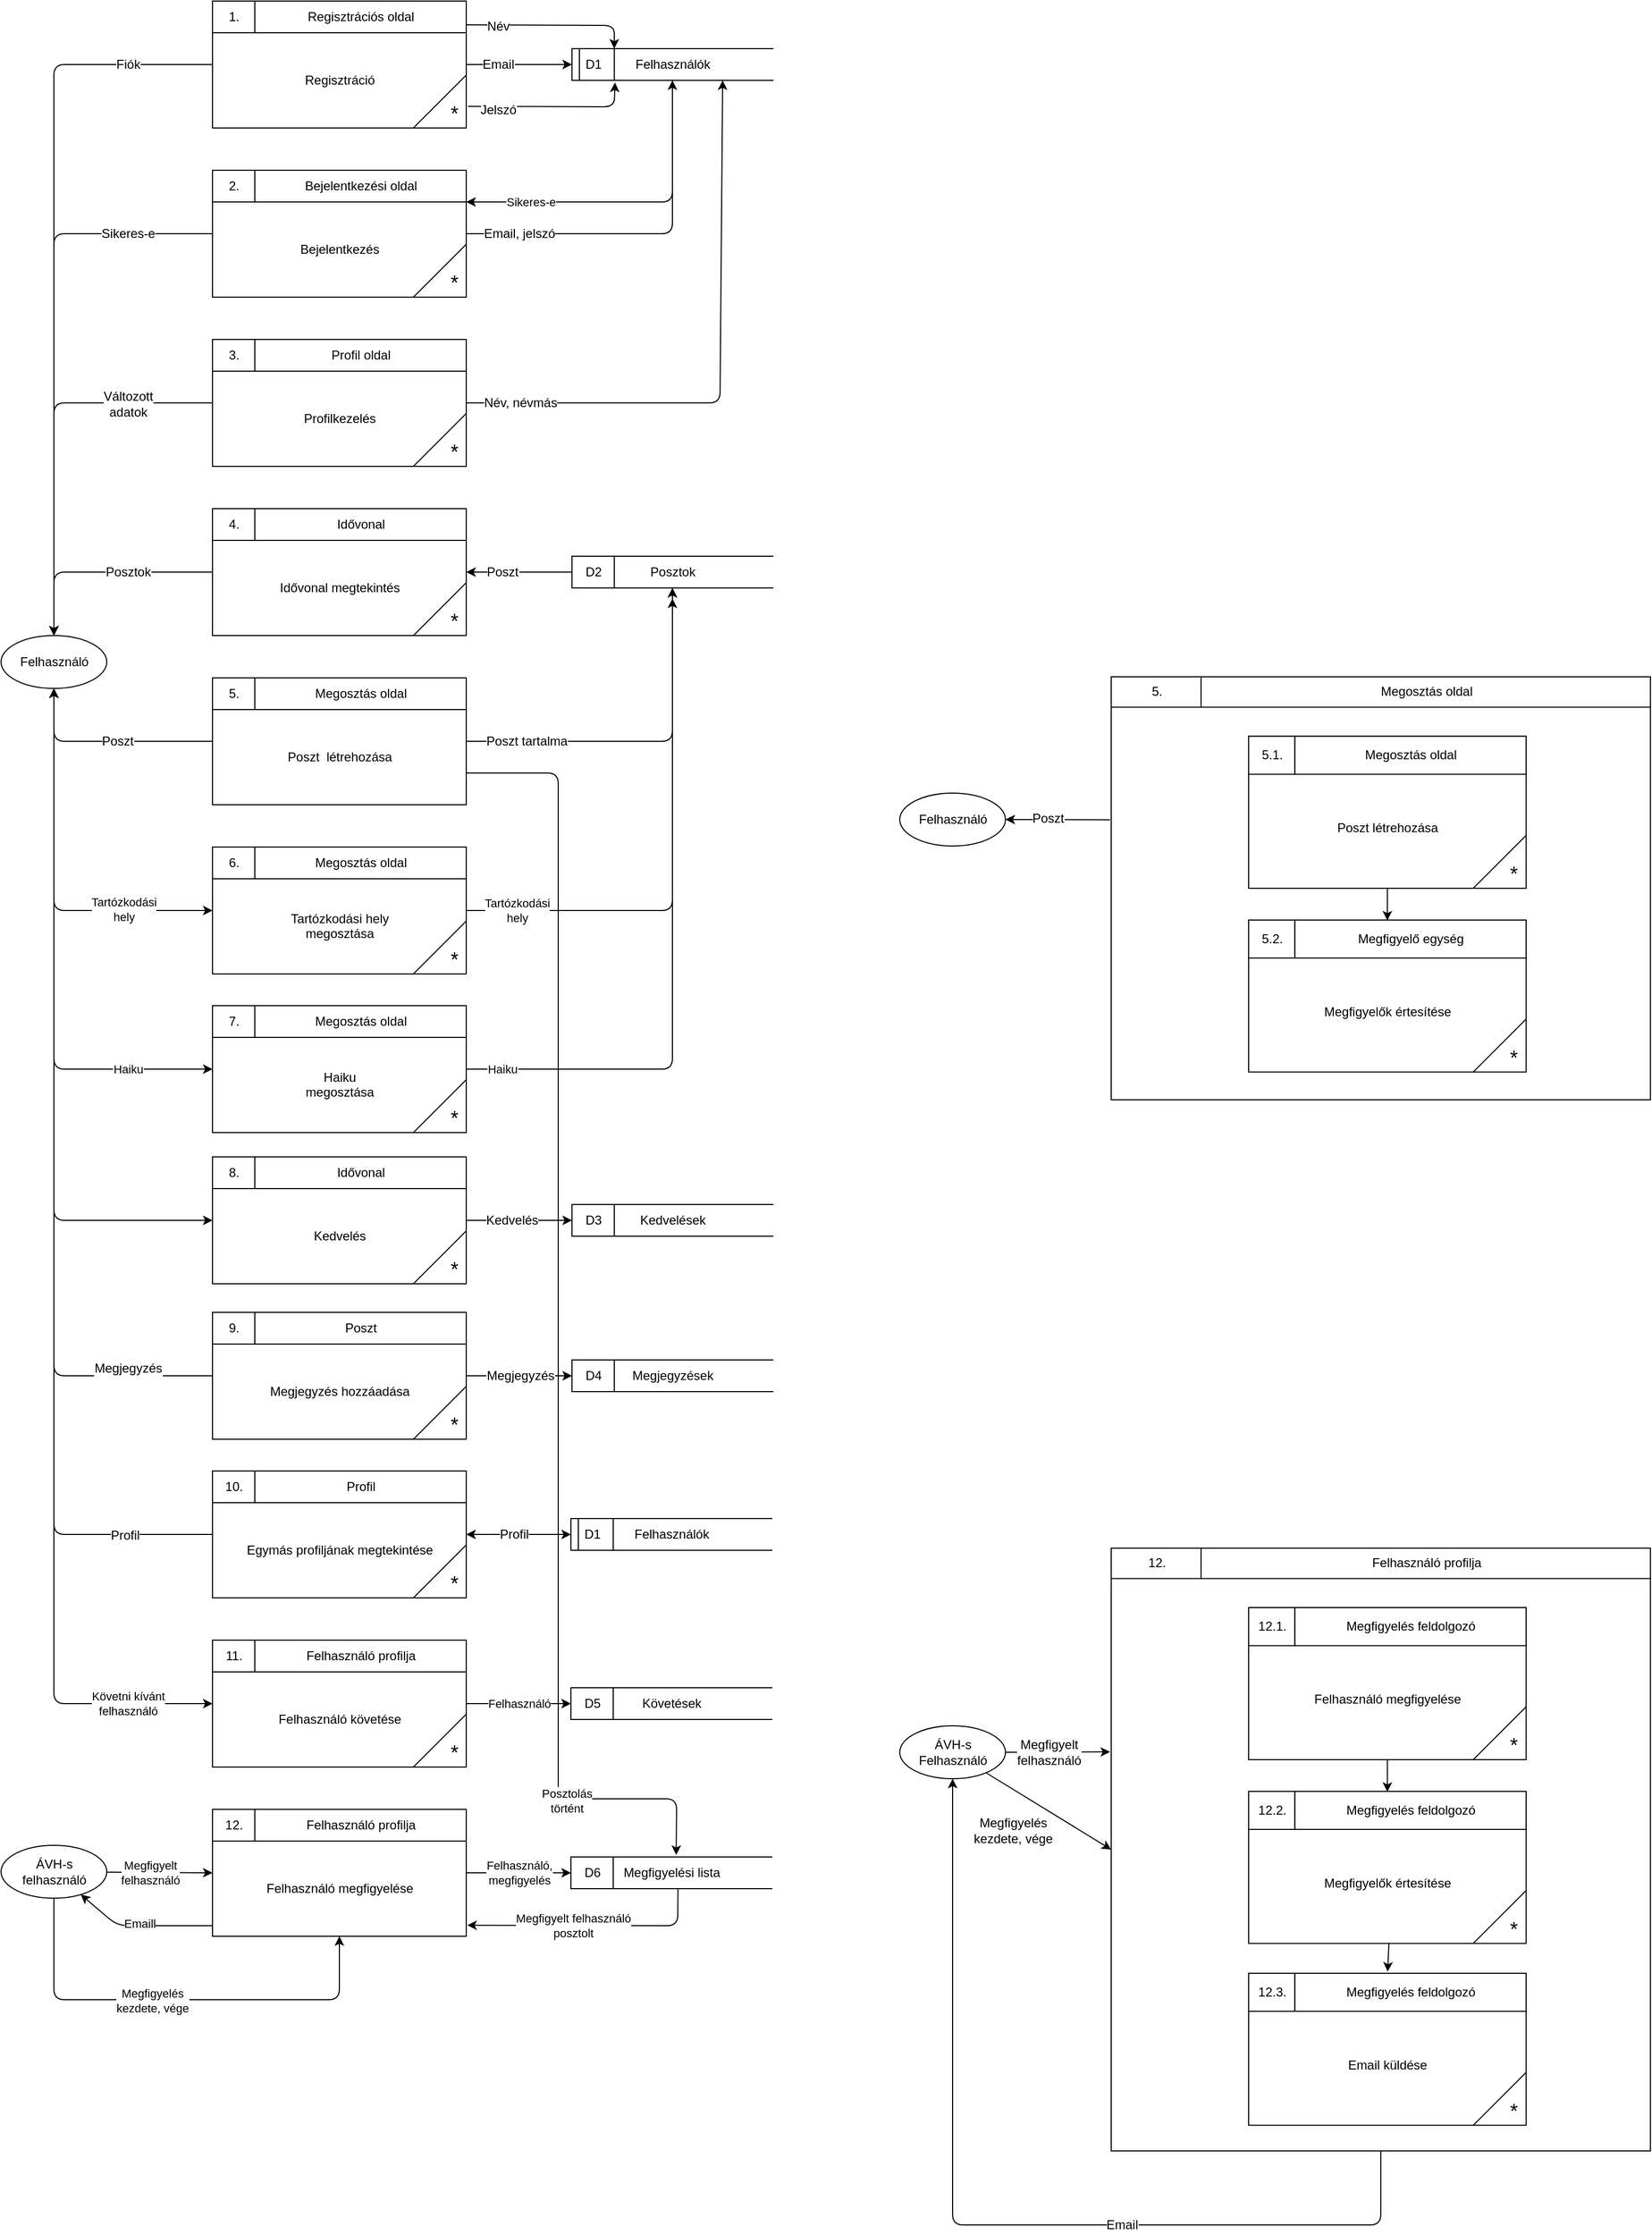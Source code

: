 <mxfile>
    <diagram id="hSXJ-pq1rnZpo8cFar75" name="Fizikai">
        <mxGraphModel dx="470" dy="325" grid="1" gridSize="10" guides="1" tooltips="1" connect="1" arrows="1" fold="1" page="1" pageScale="1" pageWidth="850" pageHeight="1100" math="0" shadow="0">
            <root>
                <mxCell id="0"/>
                <mxCell id="1" parent="0"/>
                <mxCell id="0DSzq6bREjHEllc4HVb2-5" value="" style="group;verticalAlign=middle;fontSize=12;" parent="1" vertex="1" connectable="0">
                    <mxGeometry x="320" y="20" width="240" height="120" as="geometry"/>
                </mxCell>
                <mxCell id="4" value="&lt;br&gt;&lt;br&gt;Regisztráció" style="html=1;dashed=0;whitespace=wrap;verticalAlign=middle;" parent="0DSzq6bREjHEllc4HVb2-5" vertex="1">
                    <mxGeometry width="240" height="120" as="geometry"/>
                </mxCell>
                <mxCell id="0DSzq6bREjHEllc4HVb2-7" value="1." style="html=1;dashed=0;whitespace=wrap;" parent="0DSzq6bREjHEllc4HVb2-5" vertex="1">
                    <mxGeometry width="40" height="30" as="geometry"/>
                </mxCell>
                <mxCell id="0DSzq6bREjHEllc4HVb2-8" value="Regisztrációs oldal" style="html=1;dashed=0;whitespace=wrap;" parent="0DSzq6bREjHEllc4HVb2-5" vertex="1">
                    <mxGeometry x="40" width="200" height="30" as="geometry"/>
                </mxCell>
                <mxCell id="76" value="" style="endArrow=none;html=1;" parent="0DSzq6bREjHEllc4HVb2-5" edge="1">
                    <mxGeometry width="50" height="50" relative="1" as="geometry">
                        <mxPoint x="190.0" y="120" as="sourcePoint"/>
                        <mxPoint x="240.0" y="70" as="targetPoint"/>
                    </mxGeometry>
                </mxCell>
                <mxCell id="77" value="&lt;font style=&quot;font-size: 19px;&quot;&gt;*&lt;/font&gt;" style="text;html=1;strokeColor=none;fillColor=none;align=center;verticalAlign=middle;whiteSpace=wrap;rounded=0;" parent="0DSzq6bREjHEllc4HVb2-5" vertex="1">
                    <mxGeometry x="217.57" y="93.75" width="22.43" height="26.25" as="geometry"/>
                </mxCell>
                <mxCell id="0DSzq6bREjHEllc4HVb2-9" value="" style="group;verticalAlign=middle;fontSize=12;" parent="1" vertex="1" connectable="0">
                    <mxGeometry x="320" y="180" width="240" height="120" as="geometry"/>
                </mxCell>
                <mxCell id="0DSzq6bREjHEllc4HVb2-10" value="&lt;br&gt;&lt;br&gt;Bejelentkezés" style="html=1;dashed=0;whitespace=wrap;verticalAlign=middle;" parent="0DSzq6bREjHEllc4HVb2-9" vertex="1">
                    <mxGeometry width="240" height="120" as="geometry"/>
                </mxCell>
                <mxCell id="0DSzq6bREjHEllc4HVb2-11" value="2." style="html=1;dashed=0;whitespace=wrap;" parent="0DSzq6bREjHEllc4HVb2-9" vertex="1">
                    <mxGeometry width="40" height="30" as="geometry"/>
                </mxCell>
                <mxCell id="0DSzq6bREjHEllc4HVb2-12" value="Bejelentkezési oldal" style="html=1;dashed=0;whitespace=wrap;" parent="0DSzq6bREjHEllc4HVb2-9" vertex="1">
                    <mxGeometry x="40" width="200" height="30" as="geometry"/>
                </mxCell>
                <mxCell id="78" value="" style="endArrow=none;html=1;" parent="0DSzq6bREjHEllc4HVb2-9" edge="1">
                    <mxGeometry width="50" height="50" relative="1" as="geometry">
                        <mxPoint x="190.0" y="120" as="sourcePoint"/>
                        <mxPoint x="240.0" y="70" as="targetPoint"/>
                    </mxGeometry>
                </mxCell>
                <mxCell id="79" value="&lt;font style=&quot;font-size: 19px;&quot;&gt;*&lt;/font&gt;" style="text;html=1;strokeColor=none;fillColor=none;align=center;verticalAlign=middle;whiteSpace=wrap;rounded=0;" parent="0DSzq6bREjHEllc4HVb2-9" vertex="1">
                    <mxGeometry x="217.57" y="93.75" width="22.43" height="26.25" as="geometry"/>
                </mxCell>
                <mxCell id="0DSzq6bREjHEllc4HVb2-13" value="" style="group;verticalAlign=middle;fontSize=12;" parent="1" vertex="1" connectable="0">
                    <mxGeometry x="320" y="340" width="240" height="120" as="geometry"/>
                </mxCell>
                <mxCell id="0DSzq6bREjHEllc4HVb2-14" value="&lt;br&gt;&lt;br&gt;Profilkezelés" style="html=1;dashed=0;whitespace=wrap;verticalAlign=middle;" parent="0DSzq6bREjHEllc4HVb2-13" vertex="1">
                    <mxGeometry width="240" height="120" as="geometry"/>
                </mxCell>
                <mxCell id="0DSzq6bREjHEllc4HVb2-15" value="3." style="html=1;dashed=0;whitespace=wrap;" parent="0DSzq6bREjHEllc4HVb2-13" vertex="1">
                    <mxGeometry width="40" height="30" as="geometry"/>
                </mxCell>
                <mxCell id="0DSzq6bREjHEllc4HVb2-16" value="Profil oldal" style="html=1;dashed=0;whitespace=wrap;" parent="0DSzq6bREjHEllc4HVb2-13" vertex="1">
                    <mxGeometry x="40" width="200" height="30" as="geometry"/>
                </mxCell>
                <mxCell id="0DSzq6bREjHEllc4HVb2-17" value="" style="group;verticalAlign=middle;fontSize=12;" parent="1" vertex="1" connectable="0">
                    <mxGeometry x="320" y="500" width="240" height="160" as="geometry"/>
                </mxCell>
                <mxCell id="0DSzq6bREjHEllc4HVb2-18" value="&lt;br&gt;&lt;br&gt;Idővonal megtekintés" style="html=1;dashed=0;whitespace=wrap;verticalAlign=middle;" parent="0DSzq6bREjHEllc4HVb2-17" vertex="1">
                    <mxGeometry width="240" height="120" as="geometry"/>
                </mxCell>
                <mxCell id="0DSzq6bREjHEllc4HVb2-19" value="4." style="html=1;dashed=0;whitespace=wrap;" parent="0DSzq6bREjHEllc4HVb2-17" vertex="1">
                    <mxGeometry width="40" height="30" as="geometry"/>
                </mxCell>
                <mxCell id="0DSzq6bREjHEllc4HVb2-20" value="Idővonal" style="html=1;dashed=0;whitespace=wrap;" parent="0DSzq6bREjHEllc4HVb2-17" vertex="1">
                    <mxGeometry x="40" width="200" height="30" as="geometry"/>
                </mxCell>
                <mxCell id="80" value="" style="endArrow=none;html=1;" parent="0DSzq6bREjHEllc4HVb2-17" edge="1">
                    <mxGeometry width="50" height="50" relative="1" as="geometry">
                        <mxPoint x="190.0" y="120" as="sourcePoint"/>
                        <mxPoint x="240.0" y="70" as="targetPoint"/>
                    </mxGeometry>
                </mxCell>
                <mxCell id="81" value="&lt;font style=&quot;font-size: 19px;&quot;&gt;*&lt;/font&gt;" style="text;html=1;strokeColor=none;fillColor=none;align=center;verticalAlign=middle;whiteSpace=wrap;rounded=0;" parent="0DSzq6bREjHEllc4HVb2-17" vertex="1">
                    <mxGeometry x="217.57" y="93.75" width="22.43" height="26.25" as="geometry"/>
                </mxCell>
                <mxCell id="0DSzq6bREjHEllc4HVb2-22" value="" style="group;verticalAlign=middle;fontSize=12;" parent="1" vertex="1" connectable="0">
                    <mxGeometry x="320" y="660" width="240" height="120" as="geometry"/>
                </mxCell>
                <mxCell id="0DSzq6bREjHEllc4HVb2-23" value="&lt;br&gt;&lt;br&gt;Poszt&amp;nbsp; létrehozása" style="html=1;dashed=0;whitespace=wrap;verticalAlign=middle;" parent="0DSzq6bREjHEllc4HVb2-22" vertex="1">
                    <mxGeometry width="240" height="120" as="geometry"/>
                </mxCell>
                <mxCell id="0DSzq6bREjHEllc4HVb2-24" value="5." style="html=1;dashed=0;whitespace=wrap;" parent="0DSzq6bREjHEllc4HVb2-22" vertex="1">
                    <mxGeometry width="40" height="30" as="geometry"/>
                </mxCell>
                <mxCell id="0DSzq6bREjHEllc4HVb2-25" value="Megosztás oldal" style="html=1;dashed=0;whitespace=wrap;" parent="0DSzq6bREjHEllc4HVb2-22" vertex="1">
                    <mxGeometry x="40" width="200" height="30" as="geometry"/>
                </mxCell>
                <mxCell id="0DSzq6bREjHEllc4HVb2-26" value="" style="group;verticalAlign=middle;fontSize=12;" parent="1" vertex="1" connectable="0">
                    <mxGeometry x="320" y="1113" width="240" height="120" as="geometry"/>
                </mxCell>
                <mxCell id="0DSzq6bREjHEllc4HVb2-27" value="&lt;br&gt;&lt;br&gt;Kedvelés" style="html=1;dashed=0;whitespace=wrap;verticalAlign=middle;" parent="0DSzq6bREjHEllc4HVb2-26" vertex="1">
                    <mxGeometry width="240" height="120" as="geometry"/>
                </mxCell>
                <mxCell id="0DSzq6bREjHEllc4HVb2-28" value="8." style="html=1;dashed=0;whitespace=wrap;" parent="0DSzq6bREjHEllc4HVb2-26" vertex="1">
                    <mxGeometry width="40" height="30" as="geometry"/>
                </mxCell>
                <mxCell id="0DSzq6bREjHEllc4HVb2-29" value="Idővonal" style="html=1;dashed=0;whitespace=wrap;" parent="0DSzq6bREjHEllc4HVb2-26" vertex="1">
                    <mxGeometry x="40" width="200" height="30" as="geometry"/>
                </mxCell>
                <mxCell id="QWXInGzLZu1qn4TLZ151-99" value="" style="endArrow=none;html=1;" parent="0DSzq6bREjHEllc4HVb2-26" edge="1">
                    <mxGeometry width="50" height="50" relative="1" as="geometry">
                        <mxPoint x="190.0" y="120" as="sourcePoint"/>
                        <mxPoint x="240.0" y="70" as="targetPoint"/>
                    </mxGeometry>
                </mxCell>
                <mxCell id="QWXInGzLZu1qn4TLZ151-100" value="&lt;font style=&quot;font-size: 19px;&quot;&gt;*&lt;/font&gt;" style="text;html=1;strokeColor=none;fillColor=none;align=center;verticalAlign=middle;whiteSpace=wrap;rounded=0;" parent="0DSzq6bREjHEllc4HVb2-26" vertex="1">
                    <mxGeometry x="217.57" y="93.75" width="22.43" height="26.25" as="geometry"/>
                </mxCell>
                <mxCell id="0DSzq6bREjHEllc4HVb2-30" value="" style="group;verticalAlign=middle;fontSize=12;" parent="1" vertex="1" connectable="0">
                    <mxGeometry x="320" y="1260" width="240" height="130" as="geometry"/>
                </mxCell>
                <mxCell id="0DSzq6bREjHEllc4HVb2-31" value="&lt;br&gt;&lt;br&gt;Megjegyzés hozzáadása" style="html=1;dashed=0;whitespace=wrap;verticalAlign=middle;" parent="0DSzq6bREjHEllc4HVb2-30" vertex="1">
                    <mxGeometry width="240" height="120" as="geometry"/>
                </mxCell>
                <mxCell id="0DSzq6bREjHEllc4HVb2-32" value="9." style="html=1;dashed=0;whitespace=wrap;" parent="0DSzq6bREjHEllc4HVb2-30" vertex="1">
                    <mxGeometry width="40" height="30" as="geometry"/>
                </mxCell>
                <mxCell id="0DSzq6bREjHEllc4HVb2-33" value="Poszt" style="html=1;dashed=0;whitespace=wrap;" parent="0DSzq6bREjHEllc4HVb2-30" vertex="1">
                    <mxGeometry x="40" width="200" height="30" as="geometry"/>
                </mxCell>
                <mxCell id="QWXInGzLZu1qn4TLZ151-101" value="" style="endArrow=none;html=1;" parent="0DSzq6bREjHEllc4HVb2-30" edge="1">
                    <mxGeometry width="50" height="50" relative="1" as="geometry">
                        <mxPoint x="190.0" y="120" as="sourcePoint"/>
                        <mxPoint x="240.0" y="70" as="targetPoint"/>
                    </mxGeometry>
                </mxCell>
                <mxCell id="QWXInGzLZu1qn4TLZ151-102" value="&lt;font style=&quot;font-size: 19px;&quot;&gt;*&lt;/font&gt;" style="text;html=1;strokeColor=none;fillColor=none;align=center;verticalAlign=middle;whiteSpace=wrap;rounded=0;" parent="0DSzq6bREjHEllc4HVb2-30" vertex="1">
                    <mxGeometry x="217.57" y="93.75" width="22.43" height="26.25" as="geometry"/>
                </mxCell>
                <mxCell id="0DSzq6bREjHEllc4HVb2-34" value="" style="group;verticalAlign=middle;fontSize=12;" parent="1" vertex="1" connectable="0">
                    <mxGeometry x="320" y="1410" width="240" height="120" as="geometry"/>
                </mxCell>
                <mxCell id="0DSzq6bREjHEllc4HVb2-35" value="&lt;br&gt;&lt;br&gt;Egymás profiljának megtekintése" style="html=1;dashed=0;whitespace=wrap;verticalAlign=middle;" parent="0DSzq6bREjHEllc4HVb2-34" vertex="1">
                    <mxGeometry width="240" height="120" as="geometry"/>
                </mxCell>
                <mxCell id="0DSzq6bREjHEllc4HVb2-36" value="10." style="html=1;dashed=0;whitespace=wrap;" parent="0DSzq6bREjHEllc4HVb2-34" vertex="1">
                    <mxGeometry width="40" height="30" as="geometry"/>
                </mxCell>
                <mxCell id="0DSzq6bREjHEllc4HVb2-37" value="Profil" style="html=1;dashed=0;whitespace=wrap;" parent="0DSzq6bREjHEllc4HVb2-34" vertex="1">
                    <mxGeometry x="40" width="200" height="30" as="geometry"/>
                </mxCell>
                <mxCell id="QWXInGzLZu1qn4TLZ151-103" value="" style="endArrow=none;html=1;" parent="0DSzq6bREjHEllc4HVb2-34" edge="1">
                    <mxGeometry width="50" height="50" relative="1" as="geometry">
                        <mxPoint x="190.0" y="120" as="sourcePoint"/>
                        <mxPoint x="240.0" y="70" as="targetPoint"/>
                    </mxGeometry>
                </mxCell>
                <mxCell id="QWXInGzLZu1qn4TLZ151-104" value="&lt;font style=&quot;font-size: 19px;&quot;&gt;*&lt;/font&gt;" style="text;html=1;strokeColor=none;fillColor=none;align=center;verticalAlign=middle;whiteSpace=wrap;rounded=0;" parent="0DSzq6bREjHEllc4HVb2-34" vertex="1">
                    <mxGeometry x="217.57" y="93.75" width="22.43" height="26.25" as="geometry"/>
                </mxCell>
                <mxCell id="0DSzq6bREjHEllc4HVb2-50" style="edgeStyle=none;html=1;entryX=0;entryY=0.5;entryDx=0;entryDy=0;fontSize=12;" parent="1" source="4" target="0DSzq6bREjHEllc4HVb2-44" edge="1">
                    <mxGeometry relative="1" as="geometry"/>
                </mxCell>
                <mxCell id="0DSzq6bREjHEllc4HVb2-78" value="Email" style="edgeLabel;html=1;align=center;verticalAlign=middle;resizable=0;points=[];fontSize=12;" parent="0DSzq6bREjHEllc4HVb2-50" vertex="1" connectable="0">
                    <mxGeometry x="-0.776" relative="1" as="geometry">
                        <mxPoint x="19" as="offset"/>
                    </mxGeometry>
                </mxCell>
                <mxCell id="0DSzq6bREjHEllc4HVb2-51" style="edgeStyle=none;html=1;entryX=0.5;entryY=1;entryDx=0;entryDy=0;fontSize=12;" parent="1" source="0DSzq6bREjHEllc4HVb2-10" target="0DSzq6bREjHEllc4HVb2-47" edge="1">
                    <mxGeometry relative="1" as="geometry">
                        <Array as="points">
                            <mxPoint x="755" y="240"/>
                        </Array>
                    </mxGeometry>
                </mxCell>
                <mxCell id="0DSzq6bREjHEllc4HVb2-80" value="Email, jelszó" style="edgeLabel;html=1;align=center;verticalAlign=middle;resizable=0;points=[];fontSize=12;" parent="0DSzq6bREjHEllc4HVb2-51" vertex="1" connectable="0">
                    <mxGeometry x="-0.796" relative="1" as="geometry">
                        <mxPoint x="15" as="offset"/>
                    </mxGeometry>
                </mxCell>
                <mxCell id="0DSzq6bREjHEllc4HVb2-53" style="edgeStyle=none;html=1;entryX=0.75;entryY=1;entryDx=0;entryDy=0;fontSize=12;" parent="1" source="0DSzq6bREjHEllc4HVb2-14" target="0DSzq6bREjHEllc4HVb2-47" edge="1">
                    <mxGeometry relative="1" as="geometry">
                        <Array as="points">
                            <mxPoint x="800" y="400"/>
                        </Array>
                    </mxGeometry>
                </mxCell>
                <mxCell id="0DSzq6bREjHEllc4HVb2-81" value="Név, névmás" style="edgeLabel;html=1;align=center;verticalAlign=middle;resizable=0;points=[];fontSize=12;" parent="0DSzq6bREjHEllc4HVb2-53" vertex="1" connectable="0">
                    <mxGeometry x="-0.914" relative="1" as="geometry">
                        <mxPoint x="27" as="offset"/>
                    </mxGeometry>
                </mxCell>
                <mxCell id="19" style="edgeStyle=none;html=1;entryX=0;entryY=0.5;entryDx=0;entryDy=0;" parent="1" source="0DSzq6bREjHEllc4HVb2-54" target="7" edge="1">
                    <mxGeometry relative="1" as="geometry">
                        <Array as="points">
                            <mxPoint x="170" y="1630"/>
                        </Array>
                    </mxGeometry>
                </mxCell>
                <mxCell id="22" value="Követni kívánt &lt;br&gt;felhasználó" style="edgeLabel;html=1;align=center;verticalAlign=middle;resizable=0;points=[];" parent="19" vertex="1" connectable="0">
                    <mxGeometry x="0.757" y="-1" relative="1" as="geometry">
                        <mxPoint x="55" y="-1" as="offset"/>
                    </mxGeometry>
                </mxCell>
                <mxCell id="62" style="edgeStyle=none;html=1;entryX=0;entryY=0.5;entryDx=0;entryDy=0;" parent="1" source="0DSzq6bREjHEllc4HVb2-54" target="59" edge="1">
                    <mxGeometry relative="1" as="geometry">
                        <Array as="points">
                            <mxPoint x="170" y="880"/>
                        </Array>
                    </mxGeometry>
                </mxCell>
                <mxCell id="63" value="Tartózkodási&lt;br&gt;hely" style="edgeLabel;html=1;align=center;verticalAlign=middle;resizable=0;points=[];" parent="62" vertex="1" connectable="0">
                    <mxGeometry x="0.419" y="1" relative="1" as="geometry">
                        <mxPoint x="20" as="offset"/>
                    </mxGeometry>
                </mxCell>
                <mxCell id="70" style="edgeStyle=none;html=1;entryX=0;entryY=0.5;entryDx=0;entryDy=0;" parent="1" target="67" edge="1">
                    <mxGeometry relative="1" as="geometry">
                        <mxPoint x="170" y="680" as="sourcePoint"/>
                        <Array as="points">
                            <mxPoint x="170" y="1030"/>
                        </Array>
                    </mxGeometry>
                </mxCell>
                <mxCell id="71" value="Haiku" style="edgeLabel;html=1;align=center;verticalAlign=middle;resizable=0;points=[];" parent="70" vertex="1" connectable="0">
                    <mxGeometry x="0.567" y="-2" relative="1" as="geometry">
                        <mxPoint x="28" y="-2" as="offset"/>
                    </mxGeometry>
                </mxCell>
                <mxCell id="0DSzq6bREjHEllc4HVb2-54" value="Felhasználó" style="shape=ellipse;html=1;dashed=0;whitespace=wrap;perimeter=ellipsePerimeter;fontSize=12;" parent="1" vertex="1">
                    <mxGeometry x="120" y="620" width="100" height="50" as="geometry"/>
                </mxCell>
                <mxCell id="0DSzq6bREjHEllc4HVb2-67" value="" style="group" parent="1" vertex="1" connectable="0">
                    <mxGeometry x="660" y="545" width="190" height="30" as="geometry"/>
                </mxCell>
                <mxCell id="0DSzq6bREjHEllc4HVb2-68" value="Posztok" style="html=1;dashed=0;whitespace=wrap;shape=partialRectangle;right=0;fontSize=12;" parent="0DSzq6bREjHEllc4HVb2-67" vertex="1">
                    <mxGeometry width="190" height="30" as="geometry"/>
                </mxCell>
                <mxCell id="0DSzq6bREjHEllc4HVb2-69" value="D2" style="html=1;dashed=0;whitespace=wrap;" parent="0DSzq6bREjHEllc4HVb2-67" vertex="1">
                    <mxGeometry width="40" height="30" as="geometry"/>
                </mxCell>
                <mxCell id="0DSzq6bREjHEllc4HVb2-70" style="edgeStyle=none;html=1;entryX=0;entryY=0.5;entryDx=0;entryDy=0;fontSize=12;startArrow=classic;startFill=1;endArrow=none;endFill=0;" parent="1" source="0DSzq6bREjHEllc4HVb2-18" target="0DSzq6bREjHEllc4HVb2-69" edge="1">
                    <mxGeometry relative="1" as="geometry"/>
                </mxCell>
                <mxCell id="0DSzq6bREjHEllc4HVb2-82" value="Poszt" style="edgeLabel;html=1;align=center;verticalAlign=middle;resizable=0;points=[];fontSize=12;" parent="0DSzq6bREjHEllc4HVb2-70" vertex="1" connectable="0">
                    <mxGeometry x="-0.203" y="2" relative="1" as="geometry">
                        <mxPoint x="-6" y="2" as="offset"/>
                    </mxGeometry>
                </mxCell>
                <mxCell id="0DSzq6bREjHEllc4HVb2-75" style="edgeStyle=none;html=1;exitX=1;exitY=0.75;exitDx=0;exitDy=0;entryX=1;entryY=0;entryDx=0;entryDy=0;fontSize=12;" parent="1" source="0DSzq6bREjHEllc4HVb2-8" target="0DSzq6bREjHEllc4HVb2-44" edge="1">
                    <mxGeometry relative="1" as="geometry">
                        <Array as="points">
                            <mxPoint x="700" y="43"/>
                        </Array>
                    </mxGeometry>
                </mxCell>
                <mxCell id="0DSzq6bREjHEllc4HVb2-77" value="Név" style="edgeLabel;html=1;align=center;verticalAlign=middle;resizable=0;points=[];fontSize=12;" parent="0DSzq6bREjHEllc4HVb2-75" vertex="1" connectable="0">
                    <mxGeometry x="-0.798" y="-1" relative="1" as="geometry">
                        <mxPoint x="13" as="offset"/>
                    </mxGeometry>
                </mxCell>
                <mxCell id="0DSzq6bREjHEllc4HVb2-76" style="edgeStyle=none;html=1;exitX=1.007;exitY=0.83;exitDx=0;exitDy=0;entryX=0.214;entryY=1.067;entryDx=0;entryDy=0;entryPerimeter=0;fontSize=12;exitPerimeter=0;" parent="1" source="4" target="0DSzq6bREjHEllc4HVb2-47" edge="1">
                    <mxGeometry relative="1" as="geometry">
                        <Array as="points">
                            <mxPoint x="700" y="120"/>
                        </Array>
                    </mxGeometry>
                </mxCell>
                <mxCell id="0DSzq6bREjHEllc4HVb2-79" value="Jelszó" style="edgeLabel;html=1;align=center;verticalAlign=middle;resizable=0;points=[];fontSize=12;" parent="0DSzq6bREjHEllc4HVb2-76" vertex="1" connectable="0">
                    <mxGeometry x="-0.764" y="-3" relative="1" as="geometry">
                        <mxPoint x="9" as="offset"/>
                    </mxGeometry>
                </mxCell>
                <mxCell id="0DSzq6bREjHEllc4HVb2-83" style="edgeStyle=none;html=1;fontSize=12;startArrow=none;startFill=0;endArrow=classic;endFill=1;entryX=0.5;entryY=1;entryDx=0;entryDy=0;" parent="1" source="0DSzq6bREjHEllc4HVb2-23" target="0DSzq6bREjHEllc4HVb2-68" edge="1">
                    <mxGeometry relative="1" as="geometry">
                        <mxPoint x="760" y="580" as="targetPoint"/>
                        <Array as="points">
                            <mxPoint x="755" y="720"/>
                        </Array>
                    </mxGeometry>
                </mxCell>
                <mxCell id="0DSzq6bREjHEllc4HVb2-84" value="Poszt tartalma" style="edgeLabel;html=1;align=center;verticalAlign=middle;resizable=0;points=[];fontSize=12;" parent="0DSzq6bREjHEllc4HVb2-83" vertex="1" connectable="0">
                    <mxGeometry x="-0.847" y="-2" relative="1" as="geometry">
                        <mxPoint x="31" y="-2" as="offset"/>
                    </mxGeometry>
                </mxCell>
                <mxCell id="0DSzq6bREjHEllc4HVb2-85" value="" style="group" parent="1" vertex="1" connectable="0">
                    <mxGeometry x="660" y="1158" width="190" height="30" as="geometry"/>
                </mxCell>
                <mxCell id="0DSzq6bREjHEllc4HVb2-86" value="Kedvelések" style="html=1;dashed=0;whitespace=wrap;shape=partialRectangle;right=0;fontSize=12;" parent="0DSzq6bREjHEllc4HVb2-85" vertex="1">
                    <mxGeometry width="190" height="30" as="geometry"/>
                </mxCell>
                <mxCell id="0DSzq6bREjHEllc4HVb2-87" value="D3" style="html=1;dashed=0;whitespace=wrap;" parent="0DSzq6bREjHEllc4HVb2-85" vertex="1">
                    <mxGeometry width="40" height="30" as="geometry"/>
                </mxCell>
                <mxCell id="0DSzq6bREjHEllc4HVb2-88" style="edgeStyle=none;html=1;entryX=0;entryY=0.5;entryDx=0;entryDy=0;fontSize=12;startArrow=none;startFill=0;endArrow=classic;endFill=1;" parent="1" source="0DSzq6bREjHEllc4HVb2-27" target="0DSzq6bREjHEllc4HVb2-87" edge="1">
                    <mxGeometry relative="1" as="geometry"/>
                </mxCell>
                <mxCell id="0DSzq6bREjHEllc4HVb2-89" value="Kedvelés" style="edgeLabel;html=1;align=center;verticalAlign=middle;resizable=0;points=[];fontSize=12;" parent="0DSzq6bREjHEllc4HVb2-88" vertex="1" connectable="0">
                    <mxGeometry x="-0.603" y="-1" relative="1" as="geometry">
                        <mxPoint x="23" y="-1" as="offset"/>
                    </mxGeometry>
                </mxCell>
                <mxCell id="0DSzq6bREjHEllc4HVb2-90" value="" style="group" parent="1" vertex="1" connectable="0">
                    <mxGeometry x="660" y="1305" width="190" height="30" as="geometry"/>
                </mxCell>
                <mxCell id="0DSzq6bREjHEllc4HVb2-91" value="Megjegyzések" style="html=1;dashed=0;whitespace=wrap;shape=partialRectangle;right=0;fontSize=12;" parent="0DSzq6bREjHEllc4HVb2-90" vertex="1">
                    <mxGeometry width="190" height="30" as="geometry"/>
                </mxCell>
                <mxCell id="0DSzq6bREjHEllc4HVb2-92" value="D4" style="html=1;dashed=0;whitespace=wrap;" parent="0DSzq6bREjHEllc4HVb2-90" vertex="1">
                    <mxGeometry width="40" height="30" as="geometry"/>
                </mxCell>
                <mxCell id="0DSzq6bREjHEllc4HVb2-93" style="edgeStyle=none;html=1;entryX=0;entryY=0.5;entryDx=0;entryDy=0;fontSize=12;startArrow=none;startFill=0;endArrow=classic;endFill=1;" parent="1" source="0DSzq6bREjHEllc4HVb2-31" target="0DSzq6bREjHEllc4HVb2-92" edge="1">
                    <mxGeometry relative="1" as="geometry"/>
                </mxCell>
                <mxCell id="0DSzq6bREjHEllc4HVb2-101" value="Megjegyzés" style="edgeLabel;html=1;align=center;verticalAlign=middle;resizable=0;points=[];fontSize=12;" parent="0DSzq6bREjHEllc4HVb2-93" vertex="1" connectable="0">
                    <mxGeometry x="-0.585" relative="1" as="geometry">
                        <mxPoint x="30" as="offset"/>
                    </mxGeometry>
                </mxCell>
                <mxCell id="0DSzq6bREjHEllc4HVb2-95" value="" style="group" parent="1" vertex="1" connectable="0">
                    <mxGeometry x="660" y="65" width="190" height="30" as="geometry"/>
                </mxCell>
                <mxCell id="0DSzq6bREjHEllc4HVb2-47" value="Felhasználók" style="html=1;dashed=0;whitespace=wrap;shape=partialRectangle;right=0;fontSize=12;" parent="0DSzq6bREjHEllc4HVb2-95" vertex="1">
                    <mxGeometry width="190" height="30" as="geometry"/>
                </mxCell>
                <mxCell id="0DSzq6bREjHEllc4HVb2-44" value="D1" style="html=1;dashed=0;whitespace=wrap;" parent="0DSzq6bREjHEllc4HVb2-95" vertex="1">
                    <mxGeometry width="40" height="30" as="geometry"/>
                </mxCell>
                <mxCell id="0DSzq6bREjHEllc4HVb2-94" value="" style="endArrow=none;html=1;fontSize=12;exitX=0.25;exitY=1;exitDx=0;exitDy=0;" parent="0DSzq6bREjHEllc4HVb2-95" edge="1">
                    <mxGeometry width="50" height="50" relative="1" as="geometry">
                        <mxPoint x="7.0" y="30.0" as="sourcePoint"/>
                        <mxPoint x="7" as="targetPoint"/>
                    </mxGeometry>
                </mxCell>
                <mxCell id="0DSzq6bREjHEllc4HVb2-96" value="" style="group" parent="1" vertex="1" connectable="0">
                    <mxGeometry x="659" y="1455" width="190" height="30" as="geometry"/>
                </mxCell>
                <mxCell id="0DSzq6bREjHEllc4HVb2-97" value="Felhasználók" style="html=1;dashed=0;whitespace=wrap;shape=partialRectangle;right=0;fontSize=12;" parent="0DSzq6bREjHEllc4HVb2-96" vertex="1">
                    <mxGeometry width="190" height="30" as="geometry"/>
                </mxCell>
                <mxCell id="0DSzq6bREjHEllc4HVb2-98" value="D1" style="html=1;dashed=0;whitespace=wrap;" parent="0DSzq6bREjHEllc4HVb2-96" vertex="1">
                    <mxGeometry width="40" height="30" as="geometry"/>
                </mxCell>
                <mxCell id="0DSzq6bREjHEllc4HVb2-99" value="" style="endArrow=none;html=1;fontSize=12;exitX=0.25;exitY=1;exitDx=0;exitDy=0;" parent="0DSzq6bREjHEllc4HVb2-96" edge="1">
                    <mxGeometry width="50" height="50" relative="1" as="geometry">
                        <mxPoint x="7.0" y="30.0" as="sourcePoint"/>
                        <mxPoint x="7" as="targetPoint"/>
                    </mxGeometry>
                </mxCell>
                <mxCell id="0DSzq6bREjHEllc4HVb2-100" style="edgeStyle=none;html=1;entryX=0;entryY=0.5;entryDx=0;entryDy=0;fontSize=12;startArrow=classic;startFill=1;endArrow=classic;endFill=1;" parent="1" source="0DSzq6bREjHEllc4HVb2-35" target="0DSzq6bREjHEllc4HVb2-97" edge="1">
                    <mxGeometry relative="1" as="geometry"/>
                </mxCell>
                <mxCell id="0DSzq6bREjHEllc4HVb2-105" value="Profil" style="edgeLabel;html=1;align=center;verticalAlign=middle;resizable=0;points=[];fontSize=12;" parent="1" vertex="1" connectable="0">
                    <mxGeometry x="604.478" y="1470" as="geometry"/>
                </mxCell>
                <mxCell id="0DSzq6bREjHEllc4HVb2-55" style="edgeStyle=none;html=1;fontSize=12;exitX=0;exitY=0.5;exitDx=0;exitDy=0;" parent="1" source="4" target="0DSzq6bREjHEllc4HVb2-54" edge="1">
                    <mxGeometry relative="1" as="geometry">
                        <Array as="points">
                            <mxPoint x="170" y="80"/>
                        </Array>
                    </mxGeometry>
                </mxCell>
                <mxCell id="0DSzq6bREjHEllc4HVb2-107" value="Fiók" style="edgeLabel;html=1;align=center;verticalAlign=middle;resizable=0;points=[];fontSize=12;" parent="0DSzq6bREjHEllc4HVb2-55" vertex="1" connectable="0">
                    <mxGeometry x="-0.667" y="-1" relative="1" as="geometry">
                        <mxPoint x="35" y="1" as="offset"/>
                    </mxGeometry>
                </mxCell>
                <mxCell id="0DSzq6bREjHEllc4HVb2-56" style="edgeStyle=none;html=1;fontSize=12;exitX=0;exitY=0.5;exitDx=0;exitDy=0;" parent="1" source="0DSzq6bREjHEllc4HVb2-10" target="0DSzq6bREjHEllc4HVb2-54" edge="1">
                    <mxGeometry relative="1" as="geometry">
                        <Array as="points">
                            <mxPoint x="170" y="240"/>
                        </Array>
                    </mxGeometry>
                </mxCell>
                <mxCell id="0DSzq6bREjHEllc4HVb2-109" value="Sikeres-e" style="edgeLabel;html=1;align=center;verticalAlign=middle;resizable=0;points=[];fontSize=12;" parent="0DSzq6bREjHEllc4HVb2-56" vertex="1" connectable="0">
                    <mxGeometry x="-0.562" relative="1" as="geometry">
                        <mxPoint x="36" as="offset"/>
                    </mxGeometry>
                </mxCell>
                <mxCell id="0DSzq6bREjHEllc4HVb2-57" style="edgeStyle=none;html=1;fontSize=12;exitX=0;exitY=0.5;exitDx=0;exitDy=0;" parent="1" source="0DSzq6bREjHEllc4HVb2-14" target="0DSzq6bREjHEllc4HVb2-54" edge="1">
                    <mxGeometry relative="1" as="geometry">
                        <Array as="points">
                            <mxPoint x="170" y="400"/>
                        </Array>
                    </mxGeometry>
                </mxCell>
                <mxCell id="0DSzq6bREjHEllc4HVb2-110" value="Változott&lt;br&gt;adatok" style="edgeLabel;html=1;align=center;verticalAlign=middle;resizable=0;points=[];fontSize=12;" parent="0DSzq6bREjHEllc4HVb2-57" vertex="1" connectable="0">
                    <mxGeometry x="-0.369" y="1" relative="1" as="geometry">
                        <mxPoint x="36" as="offset"/>
                    </mxGeometry>
                </mxCell>
                <mxCell id="0DSzq6bREjHEllc4HVb2-59" style="edgeStyle=none;html=1;fontSize=12;exitX=0;exitY=0.5;exitDx=0;exitDy=0;" parent="1" source="0DSzq6bREjHEllc4HVb2-18" target="0DSzq6bREjHEllc4HVb2-54" edge="1">
                    <mxGeometry relative="1" as="geometry">
                        <Array as="points">
                            <mxPoint x="170" y="560"/>
                        </Array>
                    </mxGeometry>
                </mxCell>
                <mxCell id="0DSzq6bREjHEllc4HVb2-111" value="Posztok" style="edgeLabel;html=1;align=center;verticalAlign=middle;resizable=0;points=[];fontSize=12;" parent="0DSzq6bREjHEllc4HVb2-59" vertex="1" connectable="0">
                    <mxGeometry x="-0.092" y="-2" relative="1" as="geometry">
                        <mxPoint x="15" y="2" as="offset"/>
                    </mxGeometry>
                </mxCell>
                <mxCell id="0DSzq6bREjHEllc4HVb2-60" style="edgeStyle=none;html=1;fontSize=12;exitX=0;exitY=0.5;exitDx=0;exitDy=0;" parent="1" source="0DSzq6bREjHEllc4HVb2-23" target="0DSzq6bREjHEllc4HVb2-54" edge="1">
                    <mxGeometry relative="1" as="geometry">
                        <Array as="points">
                            <mxPoint x="170" y="720"/>
                        </Array>
                    </mxGeometry>
                </mxCell>
                <mxCell id="0DSzq6bREjHEllc4HVb2-112" value="Poszt" style="edgeLabel;html=1;align=center;verticalAlign=middle;resizable=0;points=[];fontSize=12;" parent="0DSzq6bREjHEllc4HVb2-60" vertex="1" connectable="0">
                    <mxGeometry x="0.103" relative="1" as="geometry">
                        <mxPoint x="20" as="offset"/>
                    </mxGeometry>
                </mxCell>
                <mxCell id="0DSzq6bREjHEllc4HVb2-61" style="edgeStyle=none;html=1;fontSize=12;entryX=0;entryY=0.5;entryDx=0;entryDy=0;" parent="1" target="0DSzq6bREjHEllc4HVb2-27" edge="1">
                    <mxGeometry relative="1" as="geometry">
                        <Array as="points">
                            <mxPoint x="170" y="1173"/>
                        </Array>
                        <mxPoint x="170" y="683" as="sourcePoint"/>
                    </mxGeometry>
                </mxCell>
                <mxCell id="0DSzq6bREjHEllc4HVb2-62" style="edgeStyle=none;html=1;fontSize=12;exitX=0;exitY=0.5;exitDx=0;exitDy=0;" parent="1" source="0DSzq6bREjHEllc4HVb2-31" target="0DSzq6bREjHEllc4HVb2-54" edge="1">
                    <mxGeometry relative="1" as="geometry">
                        <Array as="points">
                            <mxPoint x="170" y="1320"/>
                        </Array>
                    </mxGeometry>
                </mxCell>
                <mxCell id="0DSzq6bREjHEllc4HVb2-113" value="Megjegyzés" style="edgeLabel;html=1;align=center;verticalAlign=middle;resizable=0;points=[];fontSize=12;" parent="0DSzq6bREjHEllc4HVb2-62" vertex="1" connectable="0">
                    <mxGeometry x="-0.609" y="1" relative="1" as="geometry">
                        <mxPoint x="71" y="-1" as="offset"/>
                    </mxGeometry>
                </mxCell>
                <mxCell id="0DSzq6bREjHEllc4HVb2-63" style="edgeStyle=none;html=1;fontSize=12;exitX=0;exitY=0.5;exitDx=0;exitDy=0;" parent="1" source="0DSzq6bREjHEllc4HVb2-35" target="0DSzq6bREjHEllc4HVb2-54" edge="1">
                    <mxGeometry relative="1" as="geometry">
                        <Array as="points">
                            <mxPoint x="170" y="1470"/>
                        </Array>
                    </mxGeometry>
                </mxCell>
                <mxCell id="0DSzq6bREjHEllc4HVb2-114" value="Profil" style="edgeLabel;html=1;align=center;verticalAlign=middle;resizable=0;points=[];fontSize=12;" parent="0DSzq6bREjHEllc4HVb2-63" vertex="1" connectable="0">
                    <mxGeometry x="-0.684" relative="1" as="geometry">
                        <mxPoint x="67" y="1" as="offset"/>
                    </mxGeometry>
                </mxCell>
                <mxCell id="6" value="" style="group;verticalAlign=middle;fontSize=12;" parent="1" vertex="1" connectable="0">
                    <mxGeometry x="320" y="1570" width="529" height="130" as="geometry"/>
                </mxCell>
                <mxCell id="7" value="&lt;br&gt;&lt;br&gt;Felhasználó követése" style="html=1;dashed=0;whitespace=wrap;verticalAlign=middle;" parent="6" vertex="1">
                    <mxGeometry width="240" height="120" as="geometry"/>
                </mxCell>
                <mxCell id="8" value="11." style="html=1;dashed=0;whitespace=wrap;" parent="6" vertex="1">
                    <mxGeometry width="40" height="30" as="geometry"/>
                </mxCell>
                <mxCell id="9" value="Felhasználó profilja" style="html=1;dashed=0;whitespace=wrap;" parent="6" vertex="1">
                    <mxGeometry x="40" width="200" height="30" as="geometry"/>
                </mxCell>
                <mxCell id="24" value="" style="group;verticalAlign=middle;fontSize=12;" parent="6" vertex="1" connectable="0">
                    <mxGeometry y="160" width="240" height="120" as="geometry"/>
                </mxCell>
                <mxCell id="25" value="&lt;br&gt;&lt;br&gt;Felhasználó megfigyelése" style="html=1;dashed=0;whitespace=wrap;verticalAlign=middle;" parent="24" vertex="1">
                    <mxGeometry width="240" height="120" as="geometry"/>
                </mxCell>
                <mxCell id="26" value="12." style="html=1;dashed=0;whitespace=wrap;" parent="24" vertex="1">
                    <mxGeometry width="40" height="30" as="geometry"/>
                </mxCell>
                <mxCell id="27" value="Felhasználó profilja" style="html=1;dashed=0;whitespace=wrap;" parent="24" vertex="1">
                    <mxGeometry x="40" width="200" height="30" as="geometry"/>
                </mxCell>
                <mxCell id="28" value="" style="group" parent="6" vertex="1" connectable="0">
                    <mxGeometry x="339" y="205" width="190" height="30" as="geometry"/>
                </mxCell>
                <mxCell id="29" value="Megfigyelési lista" style="html=1;dashed=0;whitespace=wrap;shape=partialRectangle;right=0;fontSize=12;" parent="28" vertex="1">
                    <mxGeometry width="190" height="30" as="geometry"/>
                </mxCell>
                <mxCell id="30" value="D6" style="html=1;dashed=0;whitespace=wrap;" parent="28" vertex="1">
                    <mxGeometry width="40" height="30" as="geometry"/>
                </mxCell>
                <mxCell id="31" style="edgeStyle=none;html=1;entryX=0;entryY=0.5;entryDx=0;entryDy=0;" parent="6" source="25" target="29" edge="1">
                    <mxGeometry relative="1" as="geometry"/>
                </mxCell>
                <mxCell id="32" value="Felhasználó,&lt;br&gt;megfigyelés" style="edgeLabel;html=1;align=center;verticalAlign=middle;resizable=0;points=[];" parent="31" vertex="1" connectable="0">
                    <mxGeometry x="-0.582" relative="1" as="geometry">
                        <mxPoint x="29" as="offset"/>
                    </mxGeometry>
                </mxCell>
                <mxCell id="47" style="edgeStyle=none;html=1;entryX=1.004;entryY=0.913;entryDx=0;entryDy=0;entryPerimeter=0;exitX=0.533;exitY=1.022;exitDx=0;exitDy=0;exitPerimeter=0;" parent="6" source="29" target="25" edge="1">
                    <mxGeometry relative="1" as="geometry">
                        <Array as="points">
                            <mxPoint x="440" y="270"/>
                        </Array>
                        <mxPoint x="440" y="250" as="sourcePoint"/>
                    </mxGeometry>
                </mxCell>
                <mxCell id="49" value="Megfigyelt felhasználó&lt;br&gt;posztolt" style="edgeLabel;html=1;align=center;verticalAlign=middle;resizable=0;points=[];" parent="47" vertex="1" connectable="0">
                    <mxGeometry x="0.506" relative="1" as="geometry">
                        <mxPoint x="42" as="offset"/>
                    </mxGeometry>
                </mxCell>
                <mxCell id="QWXInGzLZu1qn4TLZ151-90" value="" style="endArrow=none;html=1;" parent="6" edge="1">
                    <mxGeometry width="50" height="50" relative="1" as="geometry">
                        <mxPoint x="190.0" y="-1110" as="sourcePoint"/>
                        <mxPoint x="240.0" y="-1160" as="targetPoint"/>
                    </mxGeometry>
                </mxCell>
                <mxCell id="QWXInGzLZu1qn4TLZ151-91" value="&lt;font style=&quot;font-size: 19px;&quot;&gt;*&lt;/font&gt;" style="text;html=1;strokeColor=none;fillColor=none;align=center;verticalAlign=middle;whiteSpace=wrap;rounded=0;" parent="6" vertex="1">
                    <mxGeometry x="217.57" y="-1136.25" width="22.43" height="26.25" as="geometry"/>
                </mxCell>
                <mxCell id="QWXInGzLZu1qn4TLZ151-105" value="" style="endArrow=none;html=1;" parent="6" edge="1">
                    <mxGeometry width="50" height="50" relative="1" as="geometry">
                        <mxPoint x="190.0" y="120" as="sourcePoint"/>
                        <mxPoint x="240.0" y="70.0" as="targetPoint"/>
                    </mxGeometry>
                </mxCell>
                <mxCell id="QWXInGzLZu1qn4TLZ151-106" value="&lt;font style=&quot;font-size: 19px;&quot;&gt;*&lt;/font&gt;" style="text;html=1;strokeColor=none;fillColor=none;align=center;verticalAlign=middle;whiteSpace=wrap;rounded=0;" parent="6" vertex="1">
                    <mxGeometry x="217.57" y="93.75" width="22.43" height="26.25" as="geometry"/>
                </mxCell>
                <mxCell id="14" value="" style="group" parent="1" vertex="1" connectable="0">
                    <mxGeometry x="659" y="1615" width="190" height="30" as="geometry"/>
                </mxCell>
                <mxCell id="15" value="Követések" style="html=1;dashed=0;whitespace=wrap;shape=partialRectangle;right=0;fontSize=12;" parent="14" vertex="1">
                    <mxGeometry width="190" height="30" as="geometry"/>
                </mxCell>
                <mxCell id="16" value="D5" style="html=1;dashed=0;whitespace=wrap;" parent="14" vertex="1">
                    <mxGeometry width="40" height="30" as="geometry"/>
                </mxCell>
                <mxCell id="20" style="edgeStyle=none;html=1;entryX=0;entryY=0.5;entryDx=0;entryDy=0;" parent="1" source="7" target="15" edge="1">
                    <mxGeometry relative="1" as="geometry"/>
                </mxCell>
                <mxCell id="21" value="Felhasználó" style="edgeLabel;html=1;align=center;verticalAlign=middle;resizable=0;points=[];" parent="20" vertex="1" connectable="0">
                    <mxGeometry x="-0.582" relative="1" as="geometry">
                        <mxPoint x="29" as="offset"/>
                    </mxGeometry>
                </mxCell>
                <mxCell id="35" style="edgeStyle=none;html=1;entryX=0;entryY=0.5;entryDx=0;entryDy=0;" parent="1" source="23" target="25" edge="1">
                    <mxGeometry relative="1" as="geometry"/>
                </mxCell>
                <mxCell id="36" value="Megfigyelt &lt;br&gt;felhasználó" style="edgeLabel;html=1;align=center;verticalAlign=middle;resizable=0;points=[];" parent="35" vertex="1" connectable="0">
                    <mxGeometry x="-0.458" relative="1" as="geometry">
                        <mxPoint x="14" as="offset"/>
                    </mxGeometry>
                </mxCell>
                <mxCell id="37" style="edgeStyle=none;html=1;entryX=0.5;entryY=1;entryDx=0;entryDy=0;" parent="1" source="23" target="25" edge="1">
                    <mxGeometry relative="1" as="geometry">
                        <Array as="points">
                            <mxPoint x="170" y="1910"/>
                            <mxPoint x="440" y="1910"/>
                        </Array>
                    </mxGeometry>
                </mxCell>
                <mxCell id="38" value="Megfigyelés &lt;br&gt;kezdete, vége" style="edgeLabel;html=1;align=center;verticalAlign=middle;resizable=0;points=[];" parent="37" vertex="1" connectable="0">
                    <mxGeometry x="-0.125" y="-3" relative="1" as="geometry">
                        <mxPoint x="2" y="-2" as="offset"/>
                    </mxGeometry>
                </mxCell>
                <mxCell id="23" value="ÁVH-s&lt;br&gt;felhasználó" style="shape=ellipse;html=1;dashed=0;whitespace=wrap;perimeter=ellipsePerimeter;fontSize=12;" parent="1" vertex="1">
                    <mxGeometry x="120" y="1764" width="100" height="50" as="geometry"/>
                </mxCell>
                <mxCell id="45" style="edgeStyle=none;html=1;entryX=0.524;entryY=-0.064;entryDx=0;entryDy=0;entryPerimeter=0;" parent="1" target="29" edge="1">
                    <mxGeometry relative="1" as="geometry">
                        <mxPoint x="560" y="750" as="sourcePoint"/>
                        <mxPoint x="751" y="1505.0" as="targetPoint"/>
                        <Array as="points">
                            <mxPoint x="647" y="750"/>
                            <mxPoint x="647" y="1720"/>
                            <mxPoint x="759" y="1720"/>
                        </Array>
                    </mxGeometry>
                </mxCell>
                <mxCell id="46" value="Posztolás&lt;br&gt;történt" style="edgeLabel;html=1;align=center;verticalAlign=middle;resizable=0;points=[];" parent="45" vertex="1" connectable="0">
                    <mxGeometry x="0.743" y="-2" relative="1" as="geometry">
                        <mxPoint as="offset"/>
                    </mxGeometry>
                </mxCell>
                <mxCell id="58" value="" style="group;verticalAlign=middle;fontSize=12;" parent="1" vertex="1" connectable="0">
                    <mxGeometry x="320" y="820" width="240" height="120" as="geometry"/>
                </mxCell>
                <mxCell id="59" value="&lt;br&gt;&lt;br&gt;Tartózkodási hely&lt;br&gt;megosztása" style="html=1;dashed=0;whitespace=wrap;verticalAlign=middle;" parent="58" vertex="1">
                    <mxGeometry width="240" height="120" as="geometry"/>
                </mxCell>
                <mxCell id="60" value="6." style="html=1;dashed=0;whitespace=wrap;" parent="58" vertex="1">
                    <mxGeometry width="40" height="30" as="geometry"/>
                </mxCell>
                <mxCell id="61" value="Megosztás oldal" style="html=1;dashed=0;whitespace=wrap;" parent="58" vertex="1">
                    <mxGeometry x="40" width="200" height="30" as="geometry"/>
                </mxCell>
                <mxCell id="QWXInGzLZu1qn4TLZ151-97" value="" style="endArrow=none;html=1;" parent="58" edge="1">
                    <mxGeometry width="50" height="50" relative="1" as="geometry">
                        <mxPoint x="190.0" y="120" as="sourcePoint"/>
                        <mxPoint x="240.0" y="70" as="targetPoint"/>
                    </mxGeometry>
                </mxCell>
                <mxCell id="QWXInGzLZu1qn4TLZ151-98" value="&lt;font style=&quot;font-size: 19px;&quot;&gt;*&lt;/font&gt;" style="text;html=1;strokeColor=none;fillColor=none;align=center;verticalAlign=middle;whiteSpace=wrap;rounded=0;" parent="58" vertex="1">
                    <mxGeometry x="217.57" y="93.75" width="22.43" height="26.25" as="geometry"/>
                </mxCell>
                <mxCell id="64" style="edgeStyle=none;html=1;entryX=0.5;entryY=1;entryDx=0;entryDy=0;exitX=1;exitY=0.5;exitDx=0;exitDy=0;" parent="1" source="59" target="0DSzq6bREjHEllc4HVb2-68" edge="1">
                    <mxGeometry relative="1" as="geometry">
                        <Array as="points">
                            <mxPoint x="755" y="880"/>
                        </Array>
                    </mxGeometry>
                </mxCell>
                <mxCell id="65" value="Tartózkodási&lt;br&gt;hely" style="edgeLabel;html=1;align=center;verticalAlign=middle;resizable=0;points=[];" parent="64" vertex="1" connectable="0">
                    <mxGeometry x="-0.863" y="1" relative="1" as="geometry">
                        <mxPoint x="13" y="1" as="offset"/>
                    </mxGeometry>
                </mxCell>
                <mxCell id="66" value="" style="group;verticalAlign=middle;fontSize=12;" parent="1" vertex="1" connectable="0">
                    <mxGeometry x="320" y="970" width="240" height="120" as="geometry"/>
                </mxCell>
                <mxCell id="67" value="&lt;br&gt;&lt;br&gt;Haiku&lt;br&gt;megosztása" style="html=1;dashed=0;whitespace=wrap;verticalAlign=middle;" parent="66" vertex="1">
                    <mxGeometry width="240" height="120" as="geometry"/>
                </mxCell>
                <mxCell id="68" value="7." style="html=1;dashed=0;whitespace=wrap;" parent="66" vertex="1">
                    <mxGeometry width="40" height="30" as="geometry"/>
                </mxCell>
                <mxCell id="69" value="Megosztás oldal" style="html=1;dashed=0;whitespace=wrap;" parent="66" vertex="1">
                    <mxGeometry x="40" width="200" height="30" as="geometry"/>
                </mxCell>
                <mxCell id="82" value="" style="endArrow=none;html=1;" parent="66" edge="1">
                    <mxGeometry width="50" height="50" relative="1" as="geometry">
                        <mxPoint x="190.0" y="120" as="sourcePoint"/>
                        <mxPoint x="240.0" y="70" as="targetPoint"/>
                    </mxGeometry>
                </mxCell>
                <mxCell id="83" value="&lt;font style=&quot;font-size: 19px;&quot;&gt;*&lt;/font&gt;" style="text;html=1;strokeColor=none;fillColor=none;align=center;verticalAlign=middle;whiteSpace=wrap;rounded=0;" parent="66" vertex="1">
                    <mxGeometry x="217.57" y="93.75" width="22.43" height="26.25" as="geometry"/>
                </mxCell>
                <mxCell id="72" style="edgeStyle=none;html=1;entryX=0.5;entryY=1;entryDx=0;entryDy=0;" parent="1" source="67" edge="1">
                    <mxGeometry relative="1" as="geometry">
                        <mxPoint x="755" y="585" as="targetPoint"/>
                        <Array as="points">
                            <mxPoint x="755" y="1030"/>
                        </Array>
                    </mxGeometry>
                </mxCell>
                <mxCell id="73" value="Haiku" style="edgeLabel;html=1;align=center;verticalAlign=middle;resizable=0;points=[];" parent="72" vertex="1" connectable="0">
                    <mxGeometry x="-0.926" relative="1" as="geometry">
                        <mxPoint x="10" as="offset"/>
                    </mxGeometry>
                </mxCell>
                <mxCell id="74" style="edgeStyle=none;html=1;" parent="1" target="23" edge="1">
                    <mxGeometry relative="1" as="geometry">
                        <mxPoint x="320" y="1840" as="sourcePoint"/>
                        <Array as="points">
                            <mxPoint x="230" y="1840"/>
                        </Array>
                    </mxGeometry>
                </mxCell>
                <mxCell id="75" value="Emaill" style="edgeLabel;html=1;align=center;verticalAlign=middle;resizable=0;points=[];" parent="74" vertex="1" connectable="0">
                    <mxGeometry x="0.114" y="-2" relative="1" as="geometry">
                        <mxPoint x="6" as="offset"/>
                    </mxGeometry>
                </mxCell>
                <mxCell id="QWXInGzLZu1qn4TLZ151-150" value="Felhasználó" style="shape=ellipse;html=1;dashed=0;whitespace=wrap;perimeter=ellipsePerimeter;fontSize=12;" parent="1" vertex="1">
                    <mxGeometry x="970" y="769" width="100" height="50" as="geometry"/>
                </mxCell>
                <mxCell id="QWXInGzLZu1qn4TLZ151-139" value="" style="html=1;dashed=0;whitespace=wrap;verticalAlign=middle;" parent="1" vertex="1">
                    <mxGeometry x="1170" y="659" width="510" height="400" as="geometry"/>
                </mxCell>
                <mxCell id="QWXInGzLZu1qn4TLZ151-140" value="5." style="html=1;dashed=0;whitespace=wrap;" parent="1" vertex="1">
                    <mxGeometry x="1170" y="659" width="85.0" height="28.723" as="geometry"/>
                </mxCell>
                <mxCell id="QWXInGzLZu1qn4TLZ151-141" value="Megosztás oldal" style="html=1;dashed=0;whitespace=wrap;" parent="1" vertex="1">
                    <mxGeometry x="1255" y="659" width="425" height="28.723" as="geometry"/>
                </mxCell>
                <mxCell id="QWXInGzLZu1qn4TLZ151-142" value="" style="group;verticalAlign=middle;fontSize=12;" parent="1" vertex="1" connectable="0">
                    <mxGeometry x="1300" y="715.25" width="262.43" height="143.75" as="geometry"/>
                </mxCell>
                <mxCell id="QWXInGzLZu1qn4TLZ151-143" value="&lt;br&gt;&lt;br&gt;Poszt létrehozása" style="html=1;dashed=0;whitespace=wrap;verticalAlign=middle;" parent="QWXInGzLZu1qn4TLZ151-142" vertex="1">
                    <mxGeometry width="262.43" height="143.75" as="geometry"/>
                </mxCell>
                <mxCell id="QWXInGzLZu1qn4TLZ151-144" value="5.1." style="html=1;dashed=0;whitespace=wrap;" parent="QWXInGzLZu1qn4TLZ151-142" vertex="1">
                    <mxGeometry width="43.738" height="35.938" as="geometry"/>
                </mxCell>
                <mxCell id="QWXInGzLZu1qn4TLZ151-145" value="Megosztás oldal" style="html=1;dashed=0;whitespace=wrap;" parent="QWXInGzLZu1qn4TLZ151-142" vertex="1">
                    <mxGeometry x="43.738" width="218.692" height="35.938" as="geometry"/>
                </mxCell>
                <mxCell id="QWXInGzLZu1qn4TLZ151-146" value="" style="endArrow=none;html=1;" parent="QWXInGzLZu1qn4TLZ151-142" edge="1">
                    <mxGeometry width="50" height="50" relative="1" as="geometry">
                        <mxPoint x="212.43" y="143.75" as="sourcePoint"/>
                        <mxPoint x="262.43" y="93.75" as="targetPoint"/>
                    </mxGeometry>
                </mxCell>
                <mxCell id="QWXInGzLZu1qn4TLZ151-147" value="&lt;font style=&quot;font-size: 19px;&quot;&gt;*&lt;/font&gt;" style="text;html=1;strokeColor=none;fillColor=none;align=center;verticalAlign=middle;whiteSpace=wrap;rounded=0;" parent="QWXInGzLZu1qn4TLZ151-142" vertex="1">
                    <mxGeometry x="240" y="117.5" width="22.43" height="26.25" as="geometry"/>
                </mxCell>
                <mxCell id="QWXInGzLZu1qn4TLZ151-148" style="edgeStyle=none;html=1;exitX=-0.002;exitY=0.338;exitDx=0;exitDy=0;exitPerimeter=0;" parent="1" source="QWXInGzLZu1qn4TLZ151-139" edge="1">
                    <mxGeometry relative="1" as="geometry">
                        <mxPoint x="1070" y="794" as="targetPoint"/>
                    </mxGeometry>
                </mxCell>
                <mxCell id="QWXInGzLZu1qn4TLZ151-149" value="&lt;span style=&quot;font-size: 12px;&quot;&gt;Poszt&lt;/span&gt;" style="edgeLabel;html=1;align=center;verticalAlign=middle;resizable=0;points=[];fontSize=19;" parent="QWXInGzLZu1qn4TLZ151-148" vertex="1" connectable="0">
                    <mxGeometry x="-0.66" y="4" relative="1" as="geometry">
                        <mxPoint x="-42" y="-7" as="offset"/>
                    </mxGeometry>
                </mxCell>
                <mxCell id="QWXInGzLZu1qn4TLZ151-151" value="" style="group;verticalAlign=middle;fontSize=12;" parent="1" vertex="1" connectable="0">
                    <mxGeometry x="1300" y="889" width="262.43" height="143.75" as="geometry"/>
                </mxCell>
                <mxCell id="QWXInGzLZu1qn4TLZ151-152" value="&lt;br&gt;&lt;br&gt;Megfigyelők értesítése" style="html=1;dashed=0;whitespace=wrap;verticalAlign=middle;" parent="QWXInGzLZu1qn4TLZ151-151" vertex="1">
                    <mxGeometry width="262.43" height="143.75" as="geometry"/>
                </mxCell>
                <mxCell id="QWXInGzLZu1qn4TLZ151-153" value="5.2." style="html=1;dashed=0;whitespace=wrap;" parent="QWXInGzLZu1qn4TLZ151-151" vertex="1">
                    <mxGeometry width="43.738" height="35.938" as="geometry"/>
                </mxCell>
                <mxCell id="QWXInGzLZu1qn4TLZ151-154" value="Megfigyelő egység" style="html=1;dashed=0;whitespace=wrap;" parent="QWXInGzLZu1qn4TLZ151-151" vertex="1">
                    <mxGeometry x="43.738" width="218.692" height="35.938" as="geometry"/>
                </mxCell>
                <mxCell id="QWXInGzLZu1qn4TLZ151-155" value="" style="endArrow=none;html=1;" parent="QWXInGzLZu1qn4TLZ151-151" edge="1">
                    <mxGeometry width="50" height="50" relative="1" as="geometry">
                        <mxPoint x="212.43" y="143.75" as="sourcePoint"/>
                        <mxPoint x="262.43" y="93.75" as="targetPoint"/>
                    </mxGeometry>
                </mxCell>
                <mxCell id="QWXInGzLZu1qn4TLZ151-156" value="&lt;font style=&quot;font-size: 19px;&quot;&gt;*&lt;/font&gt;" style="text;html=1;strokeColor=none;fillColor=none;align=center;verticalAlign=middle;whiteSpace=wrap;rounded=0;" parent="QWXInGzLZu1qn4TLZ151-151" vertex="1">
                    <mxGeometry x="240" y="117.5" width="22.43" height="26.25" as="geometry"/>
                </mxCell>
                <mxCell id="QWXInGzLZu1qn4TLZ151-157" style="edgeStyle=none;html=1;entryX=0.4;entryY=0.013;entryDx=0;entryDy=0;entryPerimeter=0;fontSize=12;" parent="1" source="QWXInGzLZu1qn4TLZ151-143" target="QWXInGzLZu1qn4TLZ151-154" edge="1">
                    <mxGeometry relative="1" as="geometry"/>
                </mxCell>
                <mxCell id="QWXInGzLZu1qn4TLZ151-220" style="edgeStyle=none;html=1;entryX=0;entryY=0.5;entryDx=0;entryDy=0;fontSize=12;" parent="1" source="QWXInGzLZu1qn4TLZ151-191" target="QWXInGzLZu1qn4TLZ151-192" edge="1">
                    <mxGeometry relative="1" as="geometry"/>
                </mxCell>
                <mxCell id="QWXInGzLZu1qn4TLZ151-221" value="Megfigyelés &lt;br&gt;kezdete, vége" style="edgeLabel;html=1;align=center;verticalAlign=middle;resizable=0;points=[];fontSize=12;" parent="QWXInGzLZu1qn4TLZ151-220" vertex="1" connectable="0">
                    <mxGeometry x="-0.552" y="-2" relative="1" as="geometry">
                        <mxPoint y="36" as="offset"/>
                    </mxGeometry>
                </mxCell>
                <mxCell id="QWXInGzLZu1qn4TLZ151-191" value="ÁVH-s&lt;br&gt;Felhasználó" style="shape=ellipse;html=1;dashed=0;whitespace=wrap;perimeter=ellipsePerimeter;fontSize=12;" parent="1" vertex="1">
                    <mxGeometry x="970" y="1651" width="100" height="50" as="geometry"/>
                </mxCell>
                <mxCell id="QWXInGzLZu1qn4TLZ151-217" style="edgeStyle=none;html=1;fontSize=12;exitX=0.5;exitY=1;exitDx=0;exitDy=0;" parent="1" source="QWXInGzLZu1qn4TLZ151-192" target="QWXInGzLZu1qn4TLZ151-191" edge="1">
                    <mxGeometry relative="1" as="geometry">
                        <Array as="points">
                            <mxPoint x="1425" y="2123"/>
                            <mxPoint x="1020" y="2123"/>
                        </Array>
                    </mxGeometry>
                </mxCell>
                <mxCell id="QWXInGzLZu1qn4TLZ151-218" value="Email" style="edgeLabel;html=1;align=center;verticalAlign=middle;resizable=0;points=[];fontSize=12;" parent="QWXInGzLZu1qn4TLZ151-217" vertex="1" connectable="0">
                    <mxGeometry x="-0.277" relative="1" as="geometry">
                        <mxPoint x="9" as="offset"/>
                    </mxGeometry>
                </mxCell>
                <mxCell id="QWXInGzLZu1qn4TLZ151-192" value="" style="html=1;dashed=0;whitespace=wrap;verticalAlign=middle;" parent="1" vertex="1">
                    <mxGeometry x="1170" y="1483" width="510" height="570" as="geometry"/>
                </mxCell>
                <mxCell id="QWXInGzLZu1qn4TLZ151-193" value="12." style="html=1;dashed=0;whitespace=wrap;" parent="1" vertex="1">
                    <mxGeometry x="1170" y="1483" width="85.0" height="28.723" as="geometry"/>
                </mxCell>
                <mxCell id="QWXInGzLZu1qn4TLZ151-194" value="Felhasználó profilja" style="html=1;dashed=0;whitespace=wrap;" parent="1" vertex="1">
                    <mxGeometry x="1255" y="1483" width="425" height="28.723" as="geometry"/>
                </mxCell>
                <mxCell id="QWXInGzLZu1qn4TLZ151-195" value="" style="group;verticalAlign=middle;fontSize=12;" parent="1" vertex="1" connectable="0">
                    <mxGeometry x="1300" y="1539.25" width="262.43" height="143.75" as="geometry"/>
                </mxCell>
                <mxCell id="QWXInGzLZu1qn4TLZ151-196" value="&lt;br&gt;&lt;br&gt;Felhasználó megfigyelése" style="html=1;dashed=0;whitespace=wrap;verticalAlign=middle;" parent="QWXInGzLZu1qn4TLZ151-195" vertex="1">
                    <mxGeometry width="262.43" height="143.75" as="geometry"/>
                </mxCell>
                <mxCell id="QWXInGzLZu1qn4TLZ151-197" value="12.1." style="html=1;dashed=0;whitespace=wrap;" parent="QWXInGzLZu1qn4TLZ151-195" vertex="1">
                    <mxGeometry width="43.738" height="35.938" as="geometry"/>
                </mxCell>
                <mxCell id="QWXInGzLZu1qn4TLZ151-198" value="Megfigyelés feldolgozó" style="html=1;dashed=0;whitespace=wrap;" parent="QWXInGzLZu1qn4TLZ151-195" vertex="1">
                    <mxGeometry x="43.738" width="218.692" height="35.938" as="geometry"/>
                </mxCell>
                <mxCell id="QWXInGzLZu1qn4TLZ151-199" value="" style="endArrow=none;html=1;" parent="QWXInGzLZu1qn4TLZ151-195" edge="1">
                    <mxGeometry width="50" height="50" relative="1" as="geometry">
                        <mxPoint x="212.43" y="143.75" as="sourcePoint"/>
                        <mxPoint x="262.43" y="93.75" as="targetPoint"/>
                    </mxGeometry>
                </mxCell>
                <mxCell id="QWXInGzLZu1qn4TLZ151-200" value="&lt;font style=&quot;font-size: 19px;&quot;&gt;*&lt;/font&gt;" style="text;html=1;strokeColor=none;fillColor=none;align=center;verticalAlign=middle;whiteSpace=wrap;rounded=0;" parent="QWXInGzLZu1qn4TLZ151-195" vertex="1">
                    <mxGeometry x="240" y="117.5" width="22.43" height="26.25" as="geometry"/>
                </mxCell>
                <mxCell id="QWXInGzLZu1qn4TLZ151-201" style="edgeStyle=none;html=1;exitX=1;exitY=0.5;exitDx=0;exitDy=0;entryX=-0.002;entryY=0.338;entryDx=0;entryDy=0;entryPerimeter=0;" parent="1" source="QWXInGzLZu1qn4TLZ151-191" target="QWXInGzLZu1qn4TLZ151-192" edge="1">
                    <mxGeometry relative="1" as="geometry">
                        <mxPoint x="1070" y="1618" as="sourcePoint"/>
                    </mxGeometry>
                </mxCell>
                <mxCell id="QWXInGzLZu1qn4TLZ151-219" value="Megfigyelt&lt;br&gt;felhasználó" style="edgeLabel;html=1;align=center;verticalAlign=middle;resizable=0;points=[];fontSize=12;" parent="QWXInGzLZu1qn4TLZ151-201" vertex="1" connectable="0">
                    <mxGeometry x="-0.604" y="1" relative="1" as="geometry">
                        <mxPoint x="21" y="1" as="offset"/>
                    </mxGeometry>
                </mxCell>
                <mxCell id="QWXInGzLZu1qn4TLZ151-203" value="" style="group;verticalAlign=middle;fontSize=12;" parent="1" vertex="1" connectable="0">
                    <mxGeometry x="1300" y="1713" width="262.43" height="143.75" as="geometry"/>
                </mxCell>
                <mxCell id="QWXInGzLZu1qn4TLZ151-204" value="&lt;br&gt;&lt;br&gt;Megfigyelők értesítése" style="html=1;dashed=0;whitespace=wrap;verticalAlign=middle;" parent="QWXInGzLZu1qn4TLZ151-203" vertex="1">
                    <mxGeometry width="262.43" height="143.75" as="geometry"/>
                </mxCell>
                <mxCell id="QWXInGzLZu1qn4TLZ151-205" value="12.2." style="html=1;dashed=0;whitespace=wrap;" parent="QWXInGzLZu1qn4TLZ151-203" vertex="1">
                    <mxGeometry width="43.738" height="35.938" as="geometry"/>
                </mxCell>
                <mxCell id="QWXInGzLZu1qn4TLZ151-206" value="Megfigyelés feldolgozó" style="html=1;dashed=0;whitespace=wrap;" parent="QWXInGzLZu1qn4TLZ151-203" vertex="1">
                    <mxGeometry x="43.738" width="218.692" height="35.938" as="geometry"/>
                </mxCell>
                <mxCell id="QWXInGzLZu1qn4TLZ151-207" value="" style="endArrow=none;html=1;" parent="QWXInGzLZu1qn4TLZ151-203" edge="1">
                    <mxGeometry width="50" height="50" relative="1" as="geometry">
                        <mxPoint x="212.43" y="143.75" as="sourcePoint"/>
                        <mxPoint x="262.43" y="93.75" as="targetPoint"/>
                    </mxGeometry>
                </mxCell>
                <mxCell id="QWXInGzLZu1qn4TLZ151-208" value="&lt;font style=&quot;font-size: 19px;&quot;&gt;*&lt;/font&gt;" style="text;html=1;strokeColor=none;fillColor=none;align=center;verticalAlign=middle;whiteSpace=wrap;rounded=0;" parent="QWXInGzLZu1qn4TLZ151-203" vertex="1">
                    <mxGeometry x="240" y="117.5" width="22.43" height="26.25" as="geometry"/>
                </mxCell>
                <mxCell id="QWXInGzLZu1qn4TLZ151-209" style="edgeStyle=none;html=1;entryX=0.4;entryY=0.013;entryDx=0;entryDy=0;entryPerimeter=0;fontSize=12;" parent="1" source="QWXInGzLZu1qn4TLZ151-196" target="QWXInGzLZu1qn4TLZ151-206" edge="1">
                    <mxGeometry relative="1" as="geometry"/>
                </mxCell>
                <mxCell id="QWXInGzLZu1qn4TLZ151-210" value="" style="group;verticalAlign=middle;fontSize=12;" parent="1" vertex="1" connectable="0">
                    <mxGeometry x="1300" y="1885" width="262.43" height="143.75" as="geometry"/>
                </mxCell>
                <mxCell id="QWXInGzLZu1qn4TLZ151-211" value="&lt;br&gt;&lt;br&gt;Email küldése" style="html=1;dashed=0;whitespace=wrap;verticalAlign=middle;" parent="QWXInGzLZu1qn4TLZ151-210" vertex="1">
                    <mxGeometry width="262.43" height="143.75" as="geometry"/>
                </mxCell>
                <mxCell id="QWXInGzLZu1qn4TLZ151-212" value="12.3." style="html=1;dashed=0;whitespace=wrap;" parent="QWXInGzLZu1qn4TLZ151-210" vertex="1">
                    <mxGeometry width="43.738" height="35.938" as="geometry"/>
                </mxCell>
                <mxCell id="QWXInGzLZu1qn4TLZ151-213" value="Megfigyelés feldolgozó" style="html=1;dashed=0;whitespace=wrap;" parent="QWXInGzLZu1qn4TLZ151-210" vertex="1">
                    <mxGeometry x="43.738" width="218.692" height="35.938" as="geometry"/>
                </mxCell>
                <mxCell id="QWXInGzLZu1qn4TLZ151-214" value="" style="endArrow=none;html=1;" parent="QWXInGzLZu1qn4TLZ151-210" edge="1">
                    <mxGeometry width="50" height="50" relative="1" as="geometry">
                        <mxPoint x="212.43" y="143.75" as="sourcePoint"/>
                        <mxPoint x="262.43" y="93.75" as="targetPoint"/>
                    </mxGeometry>
                </mxCell>
                <mxCell id="QWXInGzLZu1qn4TLZ151-215" value="&lt;font style=&quot;font-size: 19px;&quot;&gt;*&lt;/font&gt;" style="text;html=1;strokeColor=none;fillColor=none;align=center;verticalAlign=middle;whiteSpace=wrap;rounded=0;" parent="QWXInGzLZu1qn4TLZ151-210" vertex="1">
                    <mxGeometry x="240" y="117.5" width="22.43" height="26.25" as="geometry"/>
                </mxCell>
                <mxCell id="QWXInGzLZu1qn4TLZ151-216" style="edgeStyle=none;html=1;fontSize=12;entryX=0.401;entryY=-0.045;entryDx=0;entryDy=0;entryPerimeter=0;" parent="1" target="QWXInGzLZu1qn4TLZ151-213" edge="1">
                    <mxGeometry relative="1" as="geometry">
                        <mxPoint x="1432.694" y="1856.75" as="sourcePoint"/>
                        <mxPoint x="1433" y="1883" as="targetPoint"/>
                    </mxGeometry>
                </mxCell>
                <mxCell id="84" style="edgeStyle=none;html=1;entryX=1;entryY=1;entryDx=0;entryDy=0;" edge="1" parent="1" source="0DSzq6bREjHEllc4HVb2-47" target="0DSzq6bREjHEllc4HVb2-12">
                    <mxGeometry relative="1" as="geometry">
                        <Array as="points">
                            <mxPoint x="755" y="210"/>
                        </Array>
                    </mxGeometry>
                </mxCell>
                <mxCell id="85" value="Sikeres-e" style="edgeLabel;html=1;align=center;verticalAlign=middle;resizable=0;points=[];" vertex="1" connectable="0" parent="84">
                    <mxGeometry x="0.687" y="2" relative="1" as="geometry">
                        <mxPoint x="12" y="-2" as="offset"/>
                    </mxGeometry>
                </mxCell>
            </root>
        </mxGraphModel>
    </diagram>
    <diagram name="Logikai" id="YrPiqhBD8wLzDkr8S7qM">
        <mxGraphModel dx="480" dy="331" grid="1" gridSize="10" guides="1" tooltips="1" connect="1" arrows="1" fold="1" page="1" pageScale="1" pageWidth="850" pageHeight="1100" math="0" shadow="0">
            <root>
                <mxCell id="VZXW9NykZ7LpQCiACDGT-0"/>
                <mxCell id="VZXW9NykZ7LpQCiACDGT-1" parent="VZXW9NykZ7LpQCiACDGT-0"/>
                <mxCell id="VZXW9NykZ7LpQCiACDGT-2" value="" style="group;verticalAlign=middle;fontSize=12;" parent="VZXW9NykZ7LpQCiACDGT-1" vertex="1" connectable="0">
                    <mxGeometry x="320" y="20" width="240" height="120" as="geometry"/>
                </mxCell>
                <mxCell id="VZXW9NykZ7LpQCiACDGT-3" value="&lt;br&gt;&lt;br&gt;Regisztráció" style="html=1;dashed=0;whitespace=wrap;verticalAlign=middle;" parent="VZXW9NykZ7LpQCiACDGT-2" vertex="1">
                    <mxGeometry width="240" height="120" as="geometry"/>
                </mxCell>
                <mxCell id="VZXW9NykZ7LpQCiACDGT-4" value="1." style="html=1;dashed=0;whitespace=wrap;" parent="VZXW9NykZ7LpQCiACDGT-2" vertex="1">
                    <mxGeometry width="40" height="30" as="geometry"/>
                </mxCell>
                <mxCell id="VZXW9NykZ7LpQCiACDGT-5" value="" style="html=1;dashed=0;whitespace=wrap;" parent="VZXW9NykZ7LpQCiACDGT-2" vertex="1">
                    <mxGeometry x="40" width="200" height="30" as="geometry"/>
                </mxCell>
                <mxCell id="VZXW9NykZ7LpQCiACDGT-6" value="" style="group;verticalAlign=middle;fontSize=12;" parent="VZXW9NykZ7LpQCiACDGT-1" vertex="1" connectable="0">
                    <mxGeometry x="320" y="180" width="240" height="120" as="geometry"/>
                </mxCell>
                <mxCell id="VZXW9NykZ7LpQCiACDGT-7" value="&lt;br&gt;&lt;br&gt;Bejelentkezés" style="html=1;dashed=0;whitespace=wrap;verticalAlign=middle;" parent="VZXW9NykZ7LpQCiACDGT-6" vertex="1">
                    <mxGeometry width="240" height="120" as="geometry"/>
                </mxCell>
                <mxCell id="VZXW9NykZ7LpQCiACDGT-8" value="2." style="html=1;dashed=0;whitespace=wrap;" parent="VZXW9NykZ7LpQCiACDGT-6" vertex="1">
                    <mxGeometry width="40" height="30" as="geometry"/>
                </mxCell>
                <mxCell id="VZXW9NykZ7LpQCiACDGT-9" value="" style="html=1;dashed=0;whitespace=wrap;" parent="VZXW9NykZ7LpQCiACDGT-6" vertex="1">
                    <mxGeometry x="40" width="200" height="30" as="geometry"/>
                </mxCell>
                <mxCell id="VZXW9NykZ7LpQCiACDGT-10" value="" style="group;verticalAlign=middle;fontSize=12;" parent="VZXW9NykZ7LpQCiACDGT-1" vertex="1" connectable="0">
                    <mxGeometry x="320" y="340" width="240" height="120" as="geometry"/>
                </mxCell>
                <mxCell id="VZXW9NykZ7LpQCiACDGT-11" value="&lt;br&gt;&lt;br&gt;Profilkezelés" style="html=1;dashed=0;whitespace=wrap;verticalAlign=middle;" parent="VZXW9NykZ7LpQCiACDGT-10" vertex="1">
                    <mxGeometry width="240" height="120" as="geometry"/>
                </mxCell>
                <mxCell id="VZXW9NykZ7LpQCiACDGT-12" value="3." style="html=1;dashed=0;whitespace=wrap;" parent="VZXW9NykZ7LpQCiACDGT-10" vertex="1">
                    <mxGeometry width="40" height="30" as="geometry"/>
                </mxCell>
                <mxCell id="VZXW9NykZ7LpQCiACDGT-13" value="" style="html=1;dashed=0;whitespace=wrap;" parent="VZXW9NykZ7LpQCiACDGT-10" vertex="1">
                    <mxGeometry x="40" width="200" height="30" as="geometry"/>
                </mxCell>
                <mxCell id="VZXW9NykZ7LpQCiACDGT-14" value="" style="group;verticalAlign=middle;fontSize=12;" parent="VZXW9NykZ7LpQCiACDGT-1" vertex="1" connectable="0">
                    <mxGeometry x="320" y="500" width="240" height="160" as="geometry"/>
                </mxCell>
                <mxCell id="VZXW9NykZ7LpQCiACDGT-15" value="&lt;br&gt;&lt;br&gt;Idővonal megtekintés" style="html=1;dashed=0;whitespace=wrap;verticalAlign=middle;" parent="VZXW9NykZ7LpQCiACDGT-14" vertex="1">
                    <mxGeometry width="240" height="120" as="geometry"/>
                </mxCell>
                <mxCell id="VZXW9NykZ7LpQCiACDGT-16" value="4." style="html=1;dashed=0;whitespace=wrap;" parent="VZXW9NykZ7LpQCiACDGT-14" vertex="1">
                    <mxGeometry width="40" height="30" as="geometry"/>
                </mxCell>
                <mxCell id="VZXW9NykZ7LpQCiACDGT-17" value="" style="html=1;dashed=0;whitespace=wrap;" parent="VZXW9NykZ7LpQCiACDGT-14" vertex="1">
                    <mxGeometry x="40" width="200" height="30" as="geometry"/>
                </mxCell>
                <mxCell id="VZXW9NykZ7LpQCiACDGT-18" value="" style="group;verticalAlign=middle;fontSize=12;" parent="VZXW9NykZ7LpQCiACDGT-1" vertex="1" connectable="0">
                    <mxGeometry x="320" y="660" width="240" height="120" as="geometry"/>
                </mxCell>
                <mxCell id="VZXW9NykZ7LpQCiACDGT-19" value="&lt;br&gt;&lt;br&gt;Poszt&amp;nbsp; létrehozása" style="html=1;dashed=0;whitespace=wrap;verticalAlign=middle;" parent="VZXW9NykZ7LpQCiACDGT-18" vertex="1">
                    <mxGeometry width="240" height="120" as="geometry"/>
                </mxCell>
                <mxCell id="VZXW9NykZ7LpQCiACDGT-20" value="5." style="html=1;dashed=0;whitespace=wrap;" parent="VZXW9NykZ7LpQCiACDGT-18" vertex="1">
                    <mxGeometry width="40" height="30" as="geometry"/>
                </mxCell>
                <mxCell id="VZXW9NykZ7LpQCiACDGT-21" value="" style="html=1;dashed=0;whitespace=wrap;" parent="VZXW9NykZ7LpQCiACDGT-18" vertex="1">
                    <mxGeometry x="40" width="200" height="30" as="geometry"/>
                </mxCell>
                <mxCell id="VZXW9NykZ7LpQCiACDGT-22" value="" style="group;verticalAlign=middle;fontSize=12;" parent="VZXW9NykZ7LpQCiACDGT-1" vertex="1" connectable="0">
                    <mxGeometry x="320" y="1113" width="240" height="120" as="geometry"/>
                </mxCell>
                <mxCell id="VZXW9NykZ7LpQCiACDGT-23" value="&lt;br&gt;&lt;br&gt;Kedvelés" style="html=1;dashed=0;whitespace=wrap;verticalAlign=middle;" parent="VZXW9NykZ7LpQCiACDGT-22" vertex="1">
                    <mxGeometry width="240" height="120" as="geometry"/>
                </mxCell>
                <mxCell id="VZXW9NykZ7LpQCiACDGT-24" value="8." style="html=1;dashed=0;whitespace=wrap;" parent="VZXW9NykZ7LpQCiACDGT-22" vertex="1">
                    <mxGeometry width="40" height="30" as="geometry"/>
                </mxCell>
                <mxCell id="VZXW9NykZ7LpQCiACDGT-25" value="" style="html=1;dashed=0;whitespace=wrap;" parent="VZXW9NykZ7LpQCiACDGT-22" vertex="1">
                    <mxGeometry x="40" width="200" height="30" as="geometry"/>
                </mxCell>
                <mxCell id="VZXW9NykZ7LpQCiACDGT-26" value="" style="endArrow=none;html=1;" parent="VZXW9NykZ7LpQCiACDGT-22" edge="1">
                    <mxGeometry width="50" height="50" relative="1" as="geometry">
                        <mxPoint x="190.0" y="120" as="sourcePoint"/>
                        <mxPoint x="240.0" y="70" as="targetPoint"/>
                    </mxGeometry>
                </mxCell>
                <mxCell id="VZXW9NykZ7LpQCiACDGT-27" value="&lt;font style=&quot;font-size: 19px;&quot;&gt;*&lt;/font&gt;" style="text;html=1;strokeColor=none;fillColor=none;align=center;verticalAlign=middle;whiteSpace=wrap;rounded=0;" parent="VZXW9NykZ7LpQCiACDGT-22" vertex="1">
                    <mxGeometry x="217.57" y="93.75" width="22.43" height="26.25" as="geometry"/>
                </mxCell>
                <mxCell id="VZXW9NykZ7LpQCiACDGT-28" value="" style="group;verticalAlign=middle;fontSize=12;" parent="VZXW9NykZ7LpQCiACDGT-1" vertex="1" connectable="0">
                    <mxGeometry x="320" y="1260" width="240" height="130" as="geometry"/>
                </mxCell>
                <mxCell id="VZXW9NykZ7LpQCiACDGT-29" value="&lt;br&gt;&lt;br&gt;Megjegyzés hozzáadása" style="html=1;dashed=0;whitespace=wrap;verticalAlign=middle;" parent="VZXW9NykZ7LpQCiACDGT-28" vertex="1">
                    <mxGeometry width="240" height="120" as="geometry"/>
                </mxCell>
                <mxCell id="VZXW9NykZ7LpQCiACDGT-30" value="9." style="html=1;dashed=0;whitespace=wrap;" parent="VZXW9NykZ7LpQCiACDGT-28" vertex="1">
                    <mxGeometry width="40" height="30" as="geometry"/>
                </mxCell>
                <mxCell id="VZXW9NykZ7LpQCiACDGT-31" value="" style="html=1;dashed=0;whitespace=wrap;" parent="VZXW9NykZ7LpQCiACDGT-28" vertex="1">
                    <mxGeometry x="40" width="200" height="30" as="geometry"/>
                </mxCell>
                <mxCell id="VZXW9NykZ7LpQCiACDGT-32" value="" style="endArrow=none;html=1;" parent="VZXW9NykZ7LpQCiACDGT-28" edge="1">
                    <mxGeometry width="50" height="50" relative="1" as="geometry">
                        <mxPoint x="190.0" y="120" as="sourcePoint"/>
                        <mxPoint x="240.0" y="70" as="targetPoint"/>
                    </mxGeometry>
                </mxCell>
                <mxCell id="VZXW9NykZ7LpQCiACDGT-33" value="&lt;font style=&quot;font-size: 19px;&quot;&gt;*&lt;/font&gt;" style="text;html=1;strokeColor=none;fillColor=none;align=center;verticalAlign=middle;whiteSpace=wrap;rounded=0;" parent="VZXW9NykZ7LpQCiACDGT-28" vertex="1">
                    <mxGeometry x="217.57" y="93.75" width="22.43" height="26.25" as="geometry"/>
                </mxCell>
                <mxCell id="VZXW9NykZ7LpQCiACDGT-34" value="" style="group;verticalAlign=middle;fontSize=12;" parent="VZXW9NykZ7LpQCiACDGT-1" vertex="1" connectable="0">
                    <mxGeometry x="320" y="1410" width="240" height="120" as="geometry"/>
                </mxCell>
                <mxCell id="VZXW9NykZ7LpQCiACDGT-35" value="&lt;br&gt;&lt;br&gt;Egymás profiljának megtekintése" style="html=1;dashed=0;whitespace=wrap;verticalAlign=middle;" parent="VZXW9NykZ7LpQCiACDGT-34" vertex="1">
                    <mxGeometry width="240" height="120" as="geometry"/>
                </mxCell>
                <mxCell id="VZXW9NykZ7LpQCiACDGT-36" value="10." style="html=1;dashed=0;whitespace=wrap;" parent="VZXW9NykZ7LpQCiACDGT-34" vertex="1">
                    <mxGeometry width="40" height="30" as="geometry"/>
                </mxCell>
                <mxCell id="VZXW9NykZ7LpQCiACDGT-37" value="" style="html=1;dashed=0;whitespace=wrap;" parent="VZXW9NykZ7LpQCiACDGT-34" vertex="1">
                    <mxGeometry x="40" width="200" height="30" as="geometry"/>
                </mxCell>
                <mxCell id="VZXW9NykZ7LpQCiACDGT-38" value="" style="endArrow=none;html=1;" parent="VZXW9NykZ7LpQCiACDGT-34" edge="1">
                    <mxGeometry width="50" height="50" relative="1" as="geometry">
                        <mxPoint x="190.0" y="120" as="sourcePoint"/>
                        <mxPoint x="240.0" y="70" as="targetPoint"/>
                    </mxGeometry>
                </mxCell>
                <mxCell id="VZXW9NykZ7LpQCiACDGT-39" value="&lt;font style=&quot;font-size: 19px;&quot;&gt;*&lt;/font&gt;" style="text;html=1;strokeColor=none;fillColor=none;align=center;verticalAlign=middle;whiteSpace=wrap;rounded=0;" parent="VZXW9NykZ7LpQCiACDGT-34" vertex="1">
                    <mxGeometry x="217.57" y="93.75" width="22.43" height="26.25" as="geometry"/>
                </mxCell>
                <mxCell id="VZXW9NykZ7LpQCiACDGT-40" style="edgeStyle=none;html=1;entryX=0;entryY=0.5;entryDx=0;entryDy=0;fontSize=12;" parent="VZXW9NykZ7LpQCiACDGT-1" source="VZXW9NykZ7LpQCiACDGT-3" target="VZXW9NykZ7LpQCiACDGT-76" edge="1">
                    <mxGeometry relative="1" as="geometry"/>
                </mxCell>
                <mxCell id="VZXW9NykZ7LpQCiACDGT-41" value="Email" style="edgeLabel;html=1;align=center;verticalAlign=middle;resizable=0;points=[];fontSize=12;" parent="VZXW9NykZ7LpQCiACDGT-40" vertex="1" connectable="0">
                    <mxGeometry x="-0.776" relative="1" as="geometry">
                        <mxPoint x="19" as="offset"/>
                    </mxGeometry>
                </mxCell>
                <mxCell id="VZXW9NykZ7LpQCiACDGT-42" style="edgeStyle=none;html=1;entryX=0.5;entryY=1;entryDx=0;entryDy=0;fontSize=12;" parent="VZXW9NykZ7LpQCiACDGT-1" source="VZXW9NykZ7LpQCiACDGT-7" target="VZXW9NykZ7LpQCiACDGT-75" edge="1">
                    <mxGeometry relative="1" as="geometry">
                        <Array as="points">
                            <mxPoint x="755" y="240"/>
                        </Array>
                    </mxGeometry>
                </mxCell>
                <mxCell id="VZXW9NykZ7LpQCiACDGT-43" value="Email, jelszó" style="edgeLabel;html=1;align=center;verticalAlign=middle;resizable=0;points=[];fontSize=12;" parent="VZXW9NykZ7LpQCiACDGT-42" vertex="1" connectable="0">
                    <mxGeometry x="-0.796" relative="1" as="geometry">
                        <mxPoint x="15" as="offset"/>
                    </mxGeometry>
                </mxCell>
                <mxCell id="VZXW9NykZ7LpQCiACDGT-44" style="edgeStyle=none;html=1;entryX=0.75;entryY=1;entryDx=0;entryDy=0;fontSize=12;" parent="VZXW9NykZ7LpQCiACDGT-1" source="VZXW9NykZ7LpQCiACDGT-11" target="VZXW9NykZ7LpQCiACDGT-75" edge="1">
                    <mxGeometry relative="1" as="geometry">
                        <Array as="points">
                            <mxPoint x="800" y="400"/>
                        </Array>
                    </mxGeometry>
                </mxCell>
                <mxCell id="VZXW9NykZ7LpQCiACDGT-45" value="Név, névmás" style="edgeLabel;html=1;align=center;verticalAlign=middle;resizable=0;points=[];fontSize=12;" parent="VZXW9NykZ7LpQCiACDGT-44" vertex="1" connectable="0">
                    <mxGeometry x="-0.914" relative="1" as="geometry">
                        <mxPoint x="27" as="offset"/>
                    </mxGeometry>
                </mxCell>
                <mxCell id="VZXW9NykZ7LpQCiACDGT-46" style="edgeStyle=none;html=1;entryX=0;entryY=0.5;entryDx=0;entryDy=0;" parent="VZXW9NykZ7LpQCiACDGT-1" source="VZXW9NykZ7LpQCiACDGT-52" target="VZXW9NykZ7LpQCiACDGT-100" edge="1">
                    <mxGeometry relative="1" as="geometry">
                        <Array as="points">
                            <mxPoint x="170" y="1630"/>
                        </Array>
                    </mxGeometry>
                </mxCell>
                <mxCell id="VZXW9NykZ7LpQCiACDGT-47" value="Követni kívánt &lt;br&gt;felhasználó" style="edgeLabel;html=1;align=center;verticalAlign=middle;resizable=0;points=[];" parent="VZXW9NykZ7LpQCiACDGT-46" vertex="1" connectable="0">
                    <mxGeometry x="0.757" y="-1" relative="1" as="geometry">
                        <mxPoint x="55" y="-1" as="offset"/>
                    </mxGeometry>
                </mxCell>
                <mxCell id="VZXW9NykZ7LpQCiACDGT-48" style="edgeStyle=none;html=1;entryX=0;entryY=0.5;entryDx=0;entryDy=0;" parent="VZXW9NykZ7LpQCiACDGT-1" source="VZXW9NykZ7LpQCiACDGT-52" target="VZXW9NykZ7LpQCiACDGT-131" edge="1">
                    <mxGeometry relative="1" as="geometry">
                        <Array as="points">
                            <mxPoint x="170" y="880"/>
                        </Array>
                    </mxGeometry>
                </mxCell>
                <mxCell id="VZXW9NykZ7LpQCiACDGT-49" value="Tartózkodási&lt;br&gt;hely" style="edgeLabel;html=1;align=center;verticalAlign=middle;resizable=0;points=[];" parent="VZXW9NykZ7LpQCiACDGT-48" vertex="1" connectable="0">
                    <mxGeometry x="0.419" y="1" relative="1" as="geometry">
                        <mxPoint x="20" as="offset"/>
                    </mxGeometry>
                </mxCell>
                <mxCell id="VZXW9NykZ7LpQCiACDGT-50" style="edgeStyle=none;html=1;entryX=0;entryY=0.5;entryDx=0;entryDy=0;" parent="VZXW9NykZ7LpQCiACDGT-1" target="VZXW9NykZ7LpQCiACDGT-139" edge="1">
                    <mxGeometry relative="1" as="geometry">
                        <mxPoint x="170" y="680" as="sourcePoint"/>
                        <Array as="points">
                            <mxPoint x="170" y="1030"/>
                        </Array>
                    </mxGeometry>
                </mxCell>
                <mxCell id="VZXW9NykZ7LpQCiACDGT-51" value="Haiku" style="edgeLabel;html=1;align=center;verticalAlign=middle;resizable=0;points=[];" parent="VZXW9NykZ7LpQCiACDGT-50" vertex="1" connectable="0">
                    <mxGeometry x="0.567" y="-2" relative="1" as="geometry">
                        <mxPoint x="28" y="-2" as="offset"/>
                    </mxGeometry>
                </mxCell>
                <mxCell id="VZXW9NykZ7LpQCiACDGT-52" value="Felhasználó" style="shape=ellipse;html=1;dashed=0;whitespace=wrap;perimeter=ellipsePerimeter;fontSize=12;" parent="VZXW9NykZ7LpQCiACDGT-1" vertex="1">
                    <mxGeometry x="120" y="620" width="100" height="50" as="geometry"/>
                </mxCell>
                <mxCell id="VZXW9NykZ7LpQCiACDGT-53" value="" style="group" parent="VZXW9NykZ7LpQCiACDGT-1" vertex="1" connectable="0">
                    <mxGeometry x="660" y="545" width="190" height="30" as="geometry"/>
                </mxCell>
                <mxCell id="VZXW9NykZ7LpQCiACDGT-54" value="Posztok" style="html=1;dashed=0;whitespace=wrap;shape=partialRectangle;right=0;fontSize=12;" parent="VZXW9NykZ7LpQCiACDGT-53" vertex="1">
                    <mxGeometry width="190" height="30" as="geometry"/>
                </mxCell>
                <mxCell id="VZXW9NykZ7LpQCiACDGT-55" value="L2" style="html=1;dashed=0;whitespace=wrap;" parent="VZXW9NykZ7LpQCiACDGT-53" vertex="1">
                    <mxGeometry width="40" height="30" as="geometry"/>
                </mxCell>
                <mxCell id="VZXW9NykZ7LpQCiACDGT-56" style="edgeStyle=none;html=1;entryX=0;entryY=0.5;entryDx=0;entryDy=0;fontSize=12;startArrow=classic;startFill=1;endArrow=none;endFill=0;" parent="VZXW9NykZ7LpQCiACDGT-1" source="VZXW9NykZ7LpQCiACDGT-15" target="VZXW9NykZ7LpQCiACDGT-55" edge="1">
                    <mxGeometry relative="1" as="geometry"/>
                </mxCell>
                <mxCell id="VZXW9NykZ7LpQCiACDGT-57" value="Poszt" style="edgeLabel;html=1;align=center;verticalAlign=middle;resizable=0;points=[];fontSize=12;" parent="VZXW9NykZ7LpQCiACDGT-56" vertex="1" connectable="0">
                    <mxGeometry x="-0.203" y="2" relative="1" as="geometry">
                        <mxPoint x="-6" y="2" as="offset"/>
                    </mxGeometry>
                </mxCell>
                <mxCell id="VZXW9NykZ7LpQCiACDGT-58" style="edgeStyle=none;html=1;exitX=1;exitY=0.75;exitDx=0;exitDy=0;entryX=1;entryY=0;entryDx=0;entryDy=0;fontSize=12;" parent="VZXW9NykZ7LpQCiACDGT-1" source="VZXW9NykZ7LpQCiACDGT-5" target="VZXW9NykZ7LpQCiACDGT-76" edge="1">
                    <mxGeometry relative="1" as="geometry">
                        <Array as="points">
                            <mxPoint x="700" y="43"/>
                        </Array>
                    </mxGeometry>
                </mxCell>
                <mxCell id="VZXW9NykZ7LpQCiACDGT-59" value="Név" style="edgeLabel;html=1;align=center;verticalAlign=middle;resizable=0;points=[];fontSize=12;" parent="VZXW9NykZ7LpQCiACDGT-58" vertex="1" connectable="0">
                    <mxGeometry x="-0.798" y="-1" relative="1" as="geometry">
                        <mxPoint x="13" as="offset"/>
                    </mxGeometry>
                </mxCell>
                <mxCell id="VZXW9NykZ7LpQCiACDGT-60" style="edgeStyle=none;html=1;exitX=1.007;exitY=0.83;exitDx=0;exitDy=0;entryX=0.214;entryY=1.067;entryDx=0;entryDy=0;entryPerimeter=0;fontSize=12;exitPerimeter=0;" parent="VZXW9NykZ7LpQCiACDGT-1" source="VZXW9NykZ7LpQCiACDGT-3" target="VZXW9NykZ7LpQCiACDGT-75" edge="1">
                    <mxGeometry relative="1" as="geometry">
                        <Array as="points">
                            <mxPoint x="700" y="120"/>
                        </Array>
                    </mxGeometry>
                </mxCell>
                <mxCell id="VZXW9NykZ7LpQCiACDGT-61" value="Jelszó" style="edgeLabel;html=1;align=center;verticalAlign=middle;resizable=0;points=[];fontSize=12;" parent="VZXW9NykZ7LpQCiACDGT-60" vertex="1" connectable="0">
                    <mxGeometry x="-0.764" y="-3" relative="1" as="geometry">
                        <mxPoint x="9" as="offset"/>
                    </mxGeometry>
                </mxCell>
                <mxCell id="VZXW9NykZ7LpQCiACDGT-62" style="edgeStyle=none;html=1;fontSize=12;startArrow=none;startFill=0;endArrow=classic;endFill=1;entryX=0.5;entryY=1;entryDx=0;entryDy=0;" parent="VZXW9NykZ7LpQCiACDGT-1" source="VZXW9NykZ7LpQCiACDGT-19" target="VZXW9NykZ7LpQCiACDGT-54" edge="1">
                    <mxGeometry relative="1" as="geometry">
                        <mxPoint x="760" y="580" as="targetPoint"/>
                        <Array as="points">
                            <mxPoint x="755" y="720"/>
                        </Array>
                    </mxGeometry>
                </mxCell>
                <mxCell id="VZXW9NykZ7LpQCiACDGT-63" value="Poszt tartalma" style="edgeLabel;html=1;align=center;verticalAlign=middle;resizable=0;points=[];fontSize=12;" parent="VZXW9NykZ7LpQCiACDGT-62" vertex="1" connectable="0">
                    <mxGeometry x="-0.847" y="-2" relative="1" as="geometry">
                        <mxPoint x="31" y="-2" as="offset"/>
                    </mxGeometry>
                </mxCell>
                <mxCell id="VZXW9NykZ7LpQCiACDGT-64" value="" style="group" parent="VZXW9NykZ7LpQCiACDGT-1" vertex="1" connectable="0">
                    <mxGeometry x="660" y="1158" width="190" height="30" as="geometry"/>
                </mxCell>
                <mxCell id="VZXW9NykZ7LpQCiACDGT-65" value="Kedvelések" style="html=1;dashed=0;whitespace=wrap;shape=partialRectangle;right=0;fontSize=12;" parent="VZXW9NykZ7LpQCiACDGT-64" vertex="1">
                    <mxGeometry width="190" height="30" as="geometry"/>
                </mxCell>
                <mxCell id="VZXW9NykZ7LpQCiACDGT-66" value="L3" style="html=1;dashed=0;whitespace=wrap;" parent="VZXW9NykZ7LpQCiACDGT-64" vertex="1">
                    <mxGeometry width="40" height="30" as="geometry"/>
                </mxCell>
                <mxCell id="VZXW9NykZ7LpQCiACDGT-67" style="edgeStyle=none;html=1;entryX=0;entryY=0.5;entryDx=0;entryDy=0;fontSize=12;startArrow=none;startFill=0;endArrow=classic;endFill=1;" parent="VZXW9NykZ7LpQCiACDGT-1" source="VZXW9NykZ7LpQCiACDGT-23" target="VZXW9NykZ7LpQCiACDGT-66" edge="1">
                    <mxGeometry relative="1" as="geometry"/>
                </mxCell>
                <mxCell id="VZXW9NykZ7LpQCiACDGT-68" value="Kedvelés" style="edgeLabel;html=1;align=center;verticalAlign=middle;resizable=0;points=[];fontSize=12;" parent="VZXW9NykZ7LpQCiACDGT-67" vertex="1" connectable="0">
                    <mxGeometry x="-0.603" y="-1" relative="1" as="geometry">
                        <mxPoint x="23" y="-1" as="offset"/>
                    </mxGeometry>
                </mxCell>
                <mxCell id="VZXW9NykZ7LpQCiACDGT-69" value="" style="group" parent="VZXW9NykZ7LpQCiACDGT-1" vertex="1" connectable="0">
                    <mxGeometry x="660" y="1305" width="190" height="30" as="geometry"/>
                </mxCell>
                <mxCell id="VZXW9NykZ7LpQCiACDGT-70" value="Megjegyzések" style="html=1;dashed=0;whitespace=wrap;shape=partialRectangle;right=0;fontSize=12;" parent="VZXW9NykZ7LpQCiACDGT-69" vertex="1">
                    <mxGeometry width="190" height="30" as="geometry"/>
                </mxCell>
                <mxCell id="VZXW9NykZ7LpQCiACDGT-71" value="L4" style="html=1;dashed=0;whitespace=wrap;" parent="VZXW9NykZ7LpQCiACDGT-69" vertex="1">
                    <mxGeometry width="40" height="30" as="geometry"/>
                </mxCell>
                <mxCell id="VZXW9NykZ7LpQCiACDGT-72" style="edgeStyle=none;html=1;entryX=0;entryY=0.5;entryDx=0;entryDy=0;fontSize=12;startArrow=none;startFill=0;endArrow=classic;endFill=1;" parent="VZXW9NykZ7LpQCiACDGT-1" source="VZXW9NykZ7LpQCiACDGT-29" target="VZXW9NykZ7LpQCiACDGT-71" edge="1">
                    <mxGeometry relative="1" as="geometry"/>
                </mxCell>
                <mxCell id="VZXW9NykZ7LpQCiACDGT-73" value="Megjegyzés" style="edgeLabel;html=1;align=center;verticalAlign=middle;resizable=0;points=[];fontSize=12;" parent="VZXW9NykZ7LpQCiACDGT-72" vertex="1" connectable="0">
                    <mxGeometry x="-0.585" relative="1" as="geometry">
                        <mxPoint x="30" as="offset"/>
                    </mxGeometry>
                </mxCell>
                <mxCell id="VZXW9NykZ7LpQCiACDGT-74" value="" style="group" parent="VZXW9NykZ7LpQCiACDGT-1" vertex="1" connectable="0">
                    <mxGeometry x="660" y="65" width="190" height="30" as="geometry"/>
                </mxCell>
                <mxCell id="VZXW9NykZ7LpQCiACDGT-75" value="Felhasználók" style="html=1;dashed=0;whitespace=wrap;shape=partialRectangle;right=0;fontSize=12;" parent="VZXW9NykZ7LpQCiACDGT-74" vertex="1">
                    <mxGeometry width="190" height="30" as="geometry"/>
                </mxCell>
                <mxCell id="VZXW9NykZ7LpQCiACDGT-76" value="L1" style="html=1;dashed=0;whitespace=wrap;" parent="VZXW9NykZ7LpQCiACDGT-74" vertex="1">
                    <mxGeometry width="40" height="30" as="geometry"/>
                </mxCell>
                <mxCell id="VZXW9NykZ7LpQCiACDGT-77" value="" style="endArrow=none;html=1;fontSize=12;exitX=0.25;exitY=1;exitDx=0;exitDy=0;" parent="VZXW9NykZ7LpQCiACDGT-74" edge="1">
                    <mxGeometry width="50" height="50" relative="1" as="geometry">
                        <mxPoint x="7.0" y="30.0" as="sourcePoint"/>
                        <mxPoint x="7" as="targetPoint"/>
                    </mxGeometry>
                </mxCell>
                <mxCell id="VZXW9NykZ7LpQCiACDGT-78" value="" style="group" parent="VZXW9NykZ7LpQCiACDGT-1" vertex="1" connectable="0">
                    <mxGeometry x="659" y="1455" width="190" height="30" as="geometry"/>
                </mxCell>
                <mxCell id="VZXW9NykZ7LpQCiACDGT-79" value="Felhasználók" style="html=1;dashed=0;whitespace=wrap;shape=partialRectangle;right=0;fontSize=12;" parent="VZXW9NykZ7LpQCiACDGT-78" vertex="1">
                    <mxGeometry width="190" height="30" as="geometry"/>
                </mxCell>
                <mxCell id="VZXW9NykZ7LpQCiACDGT-80" value="L1" style="html=1;dashed=0;whitespace=wrap;" parent="VZXW9NykZ7LpQCiACDGT-78" vertex="1">
                    <mxGeometry width="40" height="30" as="geometry"/>
                </mxCell>
                <mxCell id="VZXW9NykZ7LpQCiACDGT-81" value="" style="endArrow=none;html=1;fontSize=12;exitX=0.25;exitY=1;exitDx=0;exitDy=0;" parent="VZXW9NykZ7LpQCiACDGT-78" edge="1">
                    <mxGeometry width="50" height="50" relative="1" as="geometry">
                        <mxPoint x="7.0" y="30.0" as="sourcePoint"/>
                        <mxPoint x="7" as="targetPoint"/>
                    </mxGeometry>
                </mxCell>
                <mxCell id="VZXW9NykZ7LpQCiACDGT-82" style="edgeStyle=none;html=1;entryX=0;entryY=0.5;entryDx=0;entryDy=0;fontSize=12;startArrow=classic;startFill=1;endArrow=classic;endFill=1;" parent="VZXW9NykZ7LpQCiACDGT-1" source="VZXW9NykZ7LpQCiACDGT-35" target="VZXW9NykZ7LpQCiACDGT-79" edge="1">
                    <mxGeometry relative="1" as="geometry"/>
                </mxCell>
                <mxCell id="VZXW9NykZ7LpQCiACDGT-83" value="Profil" style="edgeLabel;html=1;align=center;verticalAlign=middle;resizable=0;points=[];fontSize=12;" parent="VZXW9NykZ7LpQCiACDGT-1" vertex="1" connectable="0">
                    <mxGeometry x="604.478" y="1470" as="geometry"/>
                </mxCell>
                <mxCell id="VZXW9NykZ7LpQCiACDGT-84" style="edgeStyle=none;html=1;fontSize=12;exitX=0;exitY=0.5;exitDx=0;exitDy=0;" parent="VZXW9NykZ7LpQCiACDGT-1" source="VZXW9NykZ7LpQCiACDGT-3" target="VZXW9NykZ7LpQCiACDGT-52" edge="1">
                    <mxGeometry relative="1" as="geometry">
                        <Array as="points">
                            <mxPoint x="170" y="80"/>
                        </Array>
                    </mxGeometry>
                </mxCell>
                <mxCell id="VZXW9NykZ7LpQCiACDGT-85" value="Fiók" style="edgeLabel;html=1;align=center;verticalAlign=middle;resizable=0;points=[];fontSize=12;" parent="VZXW9NykZ7LpQCiACDGT-84" vertex="1" connectable="0">
                    <mxGeometry x="-0.667" y="-1" relative="1" as="geometry">
                        <mxPoint x="35" y="1" as="offset"/>
                    </mxGeometry>
                </mxCell>
                <mxCell id="VZXW9NykZ7LpQCiACDGT-86" style="edgeStyle=none;html=1;fontSize=12;exitX=0;exitY=0.5;exitDx=0;exitDy=0;" parent="VZXW9NykZ7LpQCiACDGT-1" source="VZXW9NykZ7LpQCiACDGT-7" target="VZXW9NykZ7LpQCiACDGT-52" edge="1">
                    <mxGeometry relative="1" as="geometry">
                        <Array as="points">
                            <mxPoint x="170" y="240"/>
                        </Array>
                    </mxGeometry>
                </mxCell>
                <mxCell id="VZXW9NykZ7LpQCiACDGT-87" value="Sikeres-e" style="edgeLabel;html=1;align=center;verticalAlign=middle;resizable=0;points=[];fontSize=12;" parent="VZXW9NykZ7LpQCiACDGT-86" vertex="1" connectable="0">
                    <mxGeometry x="-0.562" relative="1" as="geometry">
                        <mxPoint x="36" as="offset"/>
                    </mxGeometry>
                </mxCell>
                <mxCell id="VZXW9NykZ7LpQCiACDGT-88" style="edgeStyle=none;html=1;fontSize=12;exitX=0;exitY=0.5;exitDx=0;exitDy=0;" parent="VZXW9NykZ7LpQCiACDGT-1" source="VZXW9NykZ7LpQCiACDGT-11" target="VZXW9NykZ7LpQCiACDGT-52" edge="1">
                    <mxGeometry relative="1" as="geometry">
                        <Array as="points">
                            <mxPoint x="170" y="400"/>
                        </Array>
                    </mxGeometry>
                </mxCell>
                <mxCell id="VZXW9NykZ7LpQCiACDGT-89" value="Változott&lt;br&gt;adatok" style="edgeLabel;html=1;align=center;verticalAlign=middle;resizable=0;points=[];fontSize=12;" parent="VZXW9NykZ7LpQCiACDGT-88" vertex="1" connectable="0">
                    <mxGeometry x="-0.369" y="1" relative="1" as="geometry">
                        <mxPoint x="36" as="offset"/>
                    </mxGeometry>
                </mxCell>
                <mxCell id="VZXW9NykZ7LpQCiACDGT-90" style="edgeStyle=none;html=1;fontSize=12;exitX=0;exitY=0.5;exitDx=0;exitDy=0;" parent="VZXW9NykZ7LpQCiACDGT-1" source="VZXW9NykZ7LpQCiACDGT-15" target="VZXW9NykZ7LpQCiACDGT-52" edge="1">
                    <mxGeometry relative="1" as="geometry">
                        <Array as="points">
                            <mxPoint x="170" y="560"/>
                        </Array>
                    </mxGeometry>
                </mxCell>
                <mxCell id="VZXW9NykZ7LpQCiACDGT-91" value="Posztok" style="edgeLabel;html=1;align=center;verticalAlign=middle;resizable=0;points=[];fontSize=12;" parent="VZXW9NykZ7LpQCiACDGT-90" vertex="1" connectable="0">
                    <mxGeometry x="-0.092" y="-2" relative="1" as="geometry">
                        <mxPoint x="15" y="2" as="offset"/>
                    </mxGeometry>
                </mxCell>
                <mxCell id="VZXW9NykZ7LpQCiACDGT-92" style="edgeStyle=none;html=1;fontSize=12;exitX=0;exitY=0.5;exitDx=0;exitDy=0;" parent="VZXW9NykZ7LpQCiACDGT-1" source="VZXW9NykZ7LpQCiACDGT-19" target="VZXW9NykZ7LpQCiACDGT-52" edge="1">
                    <mxGeometry relative="1" as="geometry">
                        <Array as="points">
                            <mxPoint x="170" y="720"/>
                        </Array>
                    </mxGeometry>
                </mxCell>
                <mxCell id="VZXW9NykZ7LpQCiACDGT-93" value="Poszt" style="edgeLabel;html=1;align=center;verticalAlign=middle;resizable=0;points=[];fontSize=12;" parent="VZXW9NykZ7LpQCiACDGT-92" vertex="1" connectable="0">
                    <mxGeometry x="0.103" relative="1" as="geometry">
                        <mxPoint x="20" as="offset"/>
                    </mxGeometry>
                </mxCell>
                <mxCell id="VZXW9NykZ7LpQCiACDGT-94" style="edgeStyle=none;html=1;fontSize=12;entryX=0;entryY=0.5;entryDx=0;entryDy=0;" parent="VZXW9NykZ7LpQCiACDGT-1" target="VZXW9NykZ7LpQCiACDGT-23" edge="1">
                    <mxGeometry relative="1" as="geometry">
                        <Array as="points">
                            <mxPoint x="170" y="1173"/>
                        </Array>
                        <mxPoint x="170" y="683" as="sourcePoint"/>
                    </mxGeometry>
                </mxCell>
                <mxCell id="VZXW9NykZ7LpQCiACDGT-95" style="edgeStyle=none;html=1;fontSize=12;exitX=0;exitY=0.5;exitDx=0;exitDy=0;" parent="VZXW9NykZ7LpQCiACDGT-1" source="VZXW9NykZ7LpQCiACDGT-29" target="VZXW9NykZ7LpQCiACDGT-52" edge="1">
                    <mxGeometry relative="1" as="geometry">
                        <Array as="points">
                            <mxPoint x="170" y="1320"/>
                        </Array>
                    </mxGeometry>
                </mxCell>
                <mxCell id="VZXW9NykZ7LpQCiACDGT-96" value="Megjegyzés" style="edgeLabel;html=1;align=center;verticalAlign=middle;resizable=0;points=[];fontSize=12;" parent="VZXW9NykZ7LpQCiACDGT-95" vertex="1" connectable="0">
                    <mxGeometry x="-0.609" y="1" relative="1" as="geometry">
                        <mxPoint x="71" y="-1" as="offset"/>
                    </mxGeometry>
                </mxCell>
                <mxCell id="VZXW9NykZ7LpQCiACDGT-97" style="edgeStyle=none;html=1;fontSize=12;exitX=0;exitY=0.5;exitDx=0;exitDy=0;" parent="VZXW9NykZ7LpQCiACDGT-1" source="VZXW9NykZ7LpQCiACDGT-35" target="VZXW9NykZ7LpQCiACDGT-52" edge="1">
                    <mxGeometry relative="1" as="geometry">
                        <Array as="points">
                            <mxPoint x="170" y="1470"/>
                        </Array>
                    </mxGeometry>
                </mxCell>
                <mxCell id="VZXW9NykZ7LpQCiACDGT-98" value="Profil" style="edgeLabel;html=1;align=center;verticalAlign=middle;resizable=0;points=[];fontSize=12;" parent="VZXW9NykZ7LpQCiACDGT-97" vertex="1" connectable="0">
                    <mxGeometry x="-0.684" relative="1" as="geometry">
                        <mxPoint x="67" y="1" as="offset"/>
                    </mxGeometry>
                </mxCell>
                <mxCell id="VZXW9NykZ7LpQCiACDGT-99" value="" style="group;verticalAlign=middle;fontSize=12;" parent="VZXW9NykZ7LpQCiACDGT-1" vertex="1" connectable="0">
                    <mxGeometry x="320" y="1570" width="529" height="130" as="geometry"/>
                </mxCell>
                <mxCell id="VZXW9NykZ7LpQCiACDGT-100" value="&lt;br&gt;&lt;br&gt;Felhasználó követése" style="html=1;dashed=0;whitespace=wrap;verticalAlign=middle;" parent="VZXW9NykZ7LpQCiACDGT-99" vertex="1">
                    <mxGeometry width="240" height="120" as="geometry"/>
                </mxCell>
                <mxCell id="VZXW9NykZ7LpQCiACDGT-101" value="11." style="html=1;dashed=0;whitespace=wrap;" parent="VZXW9NykZ7LpQCiACDGT-99" vertex="1">
                    <mxGeometry width="40" height="30" as="geometry"/>
                </mxCell>
                <mxCell id="VZXW9NykZ7LpQCiACDGT-102" value="" style="html=1;dashed=0;whitespace=wrap;" parent="VZXW9NykZ7LpQCiACDGT-99" vertex="1">
                    <mxGeometry x="40" width="200" height="30" as="geometry"/>
                </mxCell>
                <mxCell id="VZXW9NykZ7LpQCiACDGT-103" value="" style="group;verticalAlign=middle;fontSize=12;" parent="VZXW9NykZ7LpQCiACDGT-99" vertex="1" connectable="0">
                    <mxGeometry y="160" width="240" height="120" as="geometry"/>
                </mxCell>
                <mxCell id="VZXW9NykZ7LpQCiACDGT-104" value="&lt;br&gt;&lt;br&gt;Felhasználó megfigyelése" style="html=1;dashed=0;whitespace=wrap;verticalAlign=middle;" parent="VZXW9NykZ7LpQCiACDGT-103" vertex="1">
                    <mxGeometry width="240" height="120" as="geometry"/>
                </mxCell>
                <mxCell id="VZXW9NykZ7LpQCiACDGT-105" value="12." style="html=1;dashed=0;whitespace=wrap;" parent="VZXW9NykZ7LpQCiACDGT-103" vertex="1">
                    <mxGeometry width="40" height="30" as="geometry"/>
                </mxCell>
                <mxCell id="VZXW9NykZ7LpQCiACDGT-106" value="" style="html=1;dashed=0;whitespace=wrap;" parent="VZXW9NykZ7LpQCiACDGT-103" vertex="1">
                    <mxGeometry x="40" width="200" height="30" as="geometry"/>
                </mxCell>
                <mxCell id="VZXW9NykZ7LpQCiACDGT-107" value="" style="group" parent="VZXW9NykZ7LpQCiACDGT-99" vertex="1" connectable="0">
                    <mxGeometry x="339" y="205" width="190" height="30" as="geometry"/>
                </mxCell>
                <mxCell id="VZXW9NykZ7LpQCiACDGT-108" value="Megfigyelési lista" style="html=1;dashed=0;whitespace=wrap;shape=partialRectangle;right=0;fontSize=12;" parent="VZXW9NykZ7LpQCiACDGT-107" vertex="1">
                    <mxGeometry width="190" height="30" as="geometry"/>
                </mxCell>
                <mxCell id="VZXW9NykZ7LpQCiACDGT-109" value="L6" style="html=1;dashed=0;whitespace=wrap;" parent="VZXW9NykZ7LpQCiACDGT-107" vertex="1">
                    <mxGeometry width="40" height="30" as="geometry"/>
                </mxCell>
                <mxCell id="VZXW9NykZ7LpQCiACDGT-110" style="edgeStyle=none;html=1;entryX=0;entryY=0.5;entryDx=0;entryDy=0;" parent="VZXW9NykZ7LpQCiACDGT-99" source="VZXW9NykZ7LpQCiACDGT-104" target="VZXW9NykZ7LpQCiACDGT-108" edge="1">
                    <mxGeometry relative="1" as="geometry"/>
                </mxCell>
                <mxCell id="VZXW9NykZ7LpQCiACDGT-111" value="Felhasználó,&lt;br&gt;megfigyelés" style="edgeLabel;html=1;align=center;verticalAlign=middle;resizable=0;points=[];" parent="VZXW9NykZ7LpQCiACDGT-110" vertex="1" connectable="0">
                    <mxGeometry x="-0.582" relative="1" as="geometry">
                        <mxPoint x="29" as="offset"/>
                    </mxGeometry>
                </mxCell>
                <mxCell id="VZXW9NykZ7LpQCiACDGT-112" style="edgeStyle=none;html=1;entryX=1.004;entryY=0.913;entryDx=0;entryDy=0;entryPerimeter=0;exitX=0.533;exitY=1.022;exitDx=0;exitDy=0;exitPerimeter=0;" parent="VZXW9NykZ7LpQCiACDGT-99" source="VZXW9NykZ7LpQCiACDGT-108" target="VZXW9NykZ7LpQCiACDGT-104" edge="1">
                    <mxGeometry relative="1" as="geometry">
                        <Array as="points">
                            <mxPoint x="440" y="270"/>
                        </Array>
                        <mxPoint x="440" y="250" as="sourcePoint"/>
                    </mxGeometry>
                </mxCell>
                <mxCell id="VZXW9NykZ7LpQCiACDGT-113" value="Megfigyelt felhasználó&lt;br&gt;posztolt" style="edgeLabel;html=1;align=center;verticalAlign=middle;resizable=0;points=[];" parent="VZXW9NykZ7LpQCiACDGT-112" vertex="1" connectable="0">
                    <mxGeometry x="0.506" relative="1" as="geometry">
                        <mxPoint x="42" as="offset"/>
                    </mxGeometry>
                </mxCell>
                <mxCell id="VZXW9NykZ7LpQCiACDGT-114" value="" style="endArrow=none;html=1;" parent="VZXW9NykZ7LpQCiACDGT-99" edge="1">
                    <mxGeometry width="50" height="50" relative="1" as="geometry">
                        <mxPoint x="190.0" y="-1110" as="sourcePoint"/>
                        <mxPoint x="240.0" y="-1160" as="targetPoint"/>
                    </mxGeometry>
                </mxCell>
                <mxCell id="VZXW9NykZ7LpQCiACDGT-115" value="&lt;font style=&quot;font-size: 19px;&quot;&gt;*&lt;/font&gt;" style="text;html=1;strokeColor=none;fillColor=none;align=center;verticalAlign=middle;whiteSpace=wrap;rounded=0;" parent="VZXW9NykZ7LpQCiACDGT-99" vertex="1">
                    <mxGeometry x="217.57" y="-1136.25" width="22.43" height="26.25" as="geometry"/>
                </mxCell>
                <mxCell id="VZXW9NykZ7LpQCiACDGT-116" value="" style="endArrow=none;html=1;" parent="VZXW9NykZ7LpQCiACDGT-99" edge="1">
                    <mxGeometry width="50" height="50" relative="1" as="geometry">
                        <mxPoint x="190.0" y="120" as="sourcePoint"/>
                        <mxPoint x="240.0" y="70.0" as="targetPoint"/>
                    </mxGeometry>
                </mxCell>
                <mxCell id="VZXW9NykZ7LpQCiACDGT-117" value="&lt;font style=&quot;font-size: 19px;&quot;&gt;*&lt;/font&gt;" style="text;html=1;strokeColor=none;fillColor=none;align=center;verticalAlign=middle;whiteSpace=wrap;rounded=0;" parent="VZXW9NykZ7LpQCiACDGT-99" vertex="1">
                    <mxGeometry x="217.57" y="93.75" width="22.43" height="26.25" as="geometry"/>
                </mxCell>
                <mxCell id="VZXW9NykZ7LpQCiACDGT-118" value="" style="group" parent="VZXW9NykZ7LpQCiACDGT-1" vertex="1" connectable="0">
                    <mxGeometry x="659" y="1615" width="190" height="30" as="geometry"/>
                </mxCell>
                <mxCell id="VZXW9NykZ7LpQCiACDGT-119" value="Követések" style="html=1;dashed=0;whitespace=wrap;shape=partialRectangle;right=0;fontSize=12;" parent="VZXW9NykZ7LpQCiACDGT-118" vertex="1">
                    <mxGeometry width="190" height="30" as="geometry"/>
                </mxCell>
                <mxCell id="VZXW9NykZ7LpQCiACDGT-120" value="L5" style="html=1;dashed=0;whitespace=wrap;" parent="VZXW9NykZ7LpQCiACDGT-118" vertex="1">
                    <mxGeometry width="40" height="30" as="geometry"/>
                </mxCell>
                <mxCell id="VZXW9NykZ7LpQCiACDGT-121" style="edgeStyle=none;html=1;entryX=0;entryY=0.5;entryDx=0;entryDy=0;" parent="VZXW9NykZ7LpQCiACDGT-1" source="VZXW9NykZ7LpQCiACDGT-100" target="VZXW9NykZ7LpQCiACDGT-119" edge="1">
                    <mxGeometry relative="1" as="geometry"/>
                </mxCell>
                <mxCell id="VZXW9NykZ7LpQCiACDGT-122" value="Felhasználó" style="edgeLabel;html=1;align=center;verticalAlign=middle;resizable=0;points=[];" parent="VZXW9NykZ7LpQCiACDGT-121" vertex="1" connectable="0">
                    <mxGeometry x="-0.582" relative="1" as="geometry">
                        <mxPoint x="29" as="offset"/>
                    </mxGeometry>
                </mxCell>
                <mxCell id="VZXW9NykZ7LpQCiACDGT-123" style="edgeStyle=none;html=1;entryX=0;entryY=0.5;entryDx=0;entryDy=0;" parent="VZXW9NykZ7LpQCiACDGT-1" source="VZXW9NykZ7LpQCiACDGT-127" target="VZXW9NykZ7LpQCiACDGT-104" edge="1">
                    <mxGeometry relative="1" as="geometry"/>
                </mxCell>
                <mxCell id="VZXW9NykZ7LpQCiACDGT-124" value="Megfigyelt &lt;br&gt;felhasználó" style="edgeLabel;html=1;align=center;verticalAlign=middle;resizable=0;points=[];" parent="VZXW9NykZ7LpQCiACDGT-123" vertex="1" connectable="0">
                    <mxGeometry x="-0.458" relative="1" as="geometry">
                        <mxPoint x="14" as="offset"/>
                    </mxGeometry>
                </mxCell>
                <mxCell id="VZXW9NykZ7LpQCiACDGT-125" style="edgeStyle=none;html=1;entryX=0.5;entryY=1;entryDx=0;entryDy=0;" parent="VZXW9NykZ7LpQCiACDGT-1" source="VZXW9NykZ7LpQCiACDGT-127" target="VZXW9NykZ7LpQCiACDGT-104" edge="1">
                    <mxGeometry relative="1" as="geometry">
                        <Array as="points">
                            <mxPoint x="170" y="1910"/>
                            <mxPoint x="440" y="1910"/>
                        </Array>
                    </mxGeometry>
                </mxCell>
                <mxCell id="VZXW9NykZ7LpQCiACDGT-126" value="Megfigyelés &lt;br&gt;kezdete, vége" style="edgeLabel;html=1;align=center;verticalAlign=middle;resizable=0;points=[];" parent="VZXW9NykZ7LpQCiACDGT-125" vertex="1" connectable="0">
                    <mxGeometry x="-0.125" y="-3" relative="1" as="geometry">
                        <mxPoint x="2" y="-2" as="offset"/>
                    </mxGeometry>
                </mxCell>
                <mxCell id="VZXW9NykZ7LpQCiACDGT-127" value="AVH-s&lt;br&gt;felhasználó" style="shape=ellipse;html=1;dashed=0;whitespace=wrap;perimeter=ellipsePerimeter;fontSize=12;" parent="VZXW9NykZ7LpQCiACDGT-1" vertex="1">
                    <mxGeometry x="120" y="1764" width="100" height="50" as="geometry"/>
                </mxCell>
                <mxCell id="VZXW9NykZ7LpQCiACDGT-128" style="edgeStyle=none;html=1;entryX=0.524;entryY=-0.064;entryDx=0;entryDy=0;entryPerimeter=0;" parent="VZXW9NykZ7LpQCiACDGT-1" target="VZXW9NykZ7LpQCiACDGT-108" edge="1">
                    <mxGeometry relative="1" as="geometry">
                        <mxPoint x="560" y="750" as="sourcePoint"/>
                        <mxPoint x="751" y="1505.0" as="targetPoint"/>
                        <Array as="points">
                            <mxPoint x="647" y="750"/>
                            <mxPoint x="647" y="1720"/>
                            <mxPoint x="759" y="1720"/>
                        </Array>
                    </mxGeometry>
                </mxCell>
                <mxCell id="VZXW9NykZ7LpQCiACDGT-129" value="Posztolás&lt;br&gt;történt" style="edgeLabel;html=1;align=center;verticalAlign=middle;resizable=0;points=[];" parent="VZXW9NykZ7LpQCiACDGT-128" vertex="1" connectable="0">
                    <mxGeometry x="0.743" y="-2" relative="1" as="geometry">
                        <mxPoint as="offset"/>
                    </mxGeometry>
                </mxCell>
                <mxCell id="VZXW9NykZ7LpQCiACDGT-130" value="" style="group;verticalAlign=middle;fontSize=12;" parent="VZXW9NykZ7LpQCiACDGT-1" vertex="1" connectable="0">
                    <mxGeometry x="320" y="820" width="240" height="120" as="geometry"/>
                </mxCell>
                <mxCell id="VZXW9NykZ7LpQCiACDGT-131" value="&lt;br&gt;&lt;br&gt;Tartózkodási hely&lt;br&gt;megosztása" style="html=1;dashed=0;whitespace=wrap;verticalAlign=middle;" parent="VZXW9NykZ7LpQCiACDGT-130" vertex="1">
                    <mxGeometry width="240" height="120" as="geometry"/>
                </mxCell>
                <mxCell id="VZXW9NykZ7LpQCiACDGT-132" value="6." style="html=1;dashed=0;whitespace=wrap;" parent="VZXW9NykZ7LpQCiACDGT-130" vertex="1">
                    <mxGeometry width="40" height="30" as="geometry"/>
                </mxCell>
                <mxCell id="VZXW9NykZ7LpQCiACDGT-133" value="" style="html=1;dashed=0;whitespace=wrap;" parent="VZXW9NykZ7LpQCiACDGT-130" vertex="1">
                    <mxGeometry x="40" width="200" height="30" as="geometry"/>
                </mxCell>
                <mxCell id="VZXW9NykZ7LpQCiACDGT-134" value="" style="endArrow=none;html=1;" parent="VZXW9NykZ7LpQCiACDGT-130" edge="1">
                    <mxGeometry width="50" height="50" relative="1" as="geometry">
                        <mxPoint x="190.0" y="120" as="sourcePoint"/>
                        <mxPoint x="240.0" y="70" as="targetPoint"/>
                    </mxGeometry>
                </mxCell>
                <mxCell id="VZXW9NykZ7LpQCiACDGT-135" value="&lt;font style=&quot;font-size: 19px;&quot;&gt;*&lt;/font&gt;" style="text;html=1;strokeColor=none;fillColor=none;align=center;verticalAlign=middle;whiteSpace=wrap;rounded=0;" parent="VZXW9NykZ7LpQCiACDGT-130" vertex="1">
                    <mxGeometry x="217.57" y="93.75" width="22.43" height="26.25" as="geometry"/>
                </mxCell>
                <mxCell id="VZXW9NykZ7LpQCiACDGT-136" style="edgeStyle=none;html=1;entryX=0.5;entryY=1;entryDx=0;entryDy=0;exitX=1;exitY=0.5;exitDx=0;exitDy=0;" parent="VZXW9NykZ7LpQCiACDGT-1" source="VZXW9NykZ7LpQCiACDGT-131" target="VZXW9NykZ7LpQCiACDGT-54" edge="1">
                    <mxGeometry relative="1" as="geometry">
                        <Array as="points">
                            <mxPoint x="755" y="880"/>
                        </Array>
                    </mxGeometry>
                </mxCell>
                <mxCell id="VZXW9NykZ7LpQCiACDGT-137" value="Tartózkodási&lt;br&gt;hely" style="edgeLabel;html=1;align=center;verticalAlign=middle;resizable=0;points=[];" parent="VZXW9NykZ7LpQCiACDGT-136" vertex="1" connectable="0">
                    <mxGeometry x="-0.863" y="1" relative="1" as="geometry">
                        <mxPoint x="13" y="1" as="offset"/>
                    </mxGeometry>
                </mxCell>
                <mxCell id="VZXW9NykZ7LpQCiACDGT-138" value="" style="group;verticalAlign=middle;fontSize=12;" parent="VZXW9NykZ7LpQCiACDGT-1" vertex="1" connectable="0">
                    <mxGeometry x="320" y="970" width="240" height="120" as="geometry"/>
                </mxCell>
                <mxCell id="VZXW9NykZ7LpQCiACDGT-139" value="&lt;br&gt;&lt;br&gt;Haiku&lt;br&gt;megosztása" style="html=1;dashed=0;whitespace=wrap;verticalAlign=middle;" parent="VZXW9NykZ7LpQCiACDGT-138" vertex="1">
                    <mxGeometry width="240" height="120" as="geometry"/>
                </mxCell>
                <mxCell id="VZXW9NykZ7LpQCiACDGT-140" value="7." style="html=1;dashed=0;whitespace=wrap;" parent="VZXW9NykZ7LpQCiACDGT-138" vertex="1">
                    <mxGeometry width="40" height="30" as="geometry"/>
                </mxCell>
                <mxCell id="VZXW9NykZ7LpQCiACDGT-141" value="" style="html=1;dashed=0;whitespace=wrap;" parent="VZXW9NykZ7LpQCiACDGT-138" vertex="1">
                    <mxGeometry x="40" width="200" height="30" as="geometry"/>
                </mxCell>
                <mxCell id="VZXW9NykZ7LpQCiACDGT-142" style="edgeStyle=none;html=1;entryX=0.5;entryY=1;entryDx=0;entryDy=0;" parent="VZXW9NykZ7LpQCiACDGT-1" source="VZXW9NykZ7LpQCiACDGT-139" edge="1">
                    <mxGeometry relative="1" as="geometry">
                        <mxPoint x="755" y="585" as="targetPoint"/>
                        <Array as="points">
                            <mxPoint x="755" y="1030"/>
                        </Array>
                    </mxGeometry>
                </mxCell>
                <mxCell id="VZXW9NykZ7LpQCiACDGT-143" value="Haiku" style="edgeLabel;html=1;align=center;verticalAlign=middle;resizable=0;points=[];" parent="VZXW9NykZ7LpQCiACDGT-142" vertex="1" connectable="0">
                    <mxGeometry x="-0.926" relative="1" as="geometry">
                        <mxPoint x="10" as="offset"/>
                    </mxGeometry>
                </mxCell>
                <mxCell id="VZXW9NykZ7LpQCiACDGT-144" style="edgeStyle=none;html=1;" parent="VZXW9NykZ7LpQCiACDGT-1" target="VZXW9NykZ7LpQCiACDGT-127" edge="1">
                    <mxGeometry relative="1" as="geometry">
                        <mxPoint x="320" y="1840" as="sourcePoint"/>
                        <Array as="points">
                            <mxPoint x="230" y="1840"/>
                        </Array>
                    </mxGeometry>
                </mxCell>
                <mxCell id="VZXW9NykZ7LpQCiACDGT-145" value="Emaill" style="edgeLabel;html=1;align=center;verticalAlign=middle;resizable=0;points=[];" parent="VZXW9NykZ7LpQCiACDGT-144" vertex="1" connectable="0">
                    <mxGeometry x="0.114" y="-2" relative="1" as="geometry">
                        <mxPoint x="6" as="offset"/>
                    </mxGeometry>
                </mxCell>
                <mxCell id="VZXW9NykZ7LpQCiACDGT-189" value="Felhasználó" style="shape=ellipse;html=1;dashed=0;whitespace=wrap;perimeter=ellipsePerimeter;fontSize=12;" parent="VZXW9NykZ7LpQCiACDGT-1" vertex="1">
                    <mxGeometry x="970" y="740" width="100" height="50" as="geometry"/>
                </mxCell>
                <mxCell id="VZXW9NykZ7LpQCiACDGT-190" value="" style="html=1;dashed=0;whitespace=wrap;verticalAlign=middle;" parent="VZXW9NykZ7LpQCiACDGT-1" vertex="1">
                    <mxGeometry x="1170" y="630" width="510" height="400" as="geometry"/>
                </mxCell>
                <mxCell id="VZXW9NykZ7LpQCiACDGT-191" value="5." style="html=1;dashed=0;whitespace=wrap;" parent="VZXW9NykZ7LpQCiACDGT-1" vertex="1">
                    <mxGeometry x="1170" y="630" width="85.0" height="28.723" as="geometry"/>
                </mxCell>
                <mxCell id="VZXW9NykZ7LpQCiACDGT-192" value="" style="html=1;dashed=0;whitespace=wrap;" parent="VZXW9NykZ7LpQCiACDGT-1" vertex="1">
                    <mxGeometry x="1255" y="630" width="425" height="28.723" as="geometry"/>
                </mxCell>
                <mxCell id="VZXW9NykZ7LpQCiACDGT-193" value="" style="group;verticalAlign=middle;fontSize=12;" parent="VZXW9NykZ7LpQCiACDGT-1" vertex="1" connectable="0">
                    <mxGeometry x="1300" y="686.25" width="262.43" height="143.75" as="geometry"/>
                </mxCell>
                <mxCell id="VZXW9NykZ7LpQCiACDGT-194" value="&lt;br&gt;&lt;br&gt;Poszt létrehozása" style="html=1;dashed=0;whitespace=wrap;verticalAlign=middle;" parent="VZXW9NykZ7LpQCiACDGT-193" vertex="1">
                    <mxGeometry width="262.43" height="143.75" as="geometry"/>
                </mxCell>
                <mxCell id="VZXW9NykZ7LpQCiACDGT-195" value="5.1." style="html=1;dashed=0;whitespace=wrap;" parent="VZXW9NykZ7LpQCiACDGT-193" vertex="1">
                    <mxGeometry width="43.738" height="35.938" as="geometry"/>
                </mxCell>
                <mxCell id="VZXW9NykZ7LpQCiACDGT-196" value="" style="html=1;dashed=0;whitespace=wrap;" parent="VZXW9NykZ7LpQCiACDGT-193" vertex="1">
                    <mxGeometry x="43.738" width="218.692" height="35.938" as="geometry"/>
                </mxCell>
                <mxCell id="VZXW9NykZ7LpQCiACDGT-197" value="" style="endArrow=none;html=1;" parent="VZXW9NykZ7LpQCiACDGT-193" edge="1">
                    <mxGeometry width="50" height="50" relative="1" as="geometry">
                        <mxPoint x="212.43" y="143.75" as="sourcePoint"/>
                        <mxPoint x="262.43" y="93.75" as="targetPoint"/>
                    </mxGeometry>
                </mxCell>
                <mxCell id="VZXW9NykZ7LpQCiACDGT-198" value="&lt;font style=&quot;font-size: 19px;&quot;&gt;*&lt;/font&gt;" style="text;html=1;strokeColor=none;fillColor=none;align=center;verticalAlign=middle;whiteSpace=wrap;rounded=0;" parent="VZXW9NykZ7LpQCiACDGT-193" vertex="1">
                    <mxGeometry x="240" y="117.5" width="22.43" height="26.25" as="geometry"/>
                </mxCell>
                <mxCell id="VZXW9NykZ7LpQCiACDGT-199" style="edgeStyle=none;html=1;exitX=-0.002;exitY=0.338;exitDx=0;exitDy=0;exitPerimeter=0;" parent="VZXW9NykZ7LpQCiACDGT-1" source="VZXW9NykZ7LpQCiACDGT-190" edge="1">
                    <mxGeometry relative="1" as="geometry">
                        <mxPoint x="1070" y="765" as="targetPoint"/>
                    </mxGeometry>
                </mxCell>
                <mxCell id="VZXW9NykZ7LpQCiACDGT-200" value="&lt;span style=&quot;font-size: 12px;&quot;&gt;Poszt&lt;/span&gt;" style="edgeLabel;html=1;align=center;verticalAlign=middle;resizable=0;points=[];fontSize=19;" parent="VZXW9NykZ7LpQCiACDGT-199" vertex="1" connectable="0">
                    <mxGeometry x="-0.66" y="4" relative="1" as="geometry">
                        <mxPoint x="-42" y="-7" as="offset"/>
                    </mxGeometry>
                </mxCell>
                <mxCell id="VZXW9NykZ7LpQCiACDGT-201" value="" style="group;verticalAlign=middle;fontSize=12;" parent="VZXW9NykZ7LpQCiACDGT-1" vertex="1" connectable="0">
                    <mxGeometry x="1300" y="860" width="262.43" height="143.75" as="geometry"/>
                </mxCell>
                <mxCell id="VZXW9NykZ7LpQCiACDGT-202" value="&lt;br&gt;&lt;br&gt;Megfigyelők értesítése" style="html=1;dashed=0;whitespace=wrap;verticalAlign=middle;" parent="VZXW9NykZ7LpQCiACDGT-201" vertex="1">
                    <mxGeometry width="262.43" height="143.75" as="geometry"/>
                </mxCell>
                <mxCell id="VZXW9NykZ7LpQCiACDGT-203" value="5.2." style="html=1;dashed=0;whitespace=wrap;" parent="VZXW9NykZ7LpQCiACDGT-201" vertex="1">
                    <mxGeometry width="43.738" height="35.938" as="geometry"/>
                </mxCell>
                <mxCell id="VZXW9NykZ7LpQCiACDGT-204" value="" style="html=1;dashed=0;whitespace=wrap;" parent="VZXW9NykZ7LpQCiACDGT-201" vertex="1">
                    <mxGeometry x="43.738" width="218.692" height="35.938" as="geometry"/>
                </mxCell>
                <mxCell id="VZXW9NykZ7LpQCiACDGT-205" value="" style="endArrow=none;html=1;" parent="VZXW9NykZ7LpQCiACDGT-201" edge="1">
                    <mxGeometry width="50" height="50" relative="1" as="geometry">
                        <mxPoint x="212.43" y="143.75" as="sourcePoint"/>
                        <mxPoint x="262.43" y="93.75" as="targetPoint"/>
                    </mxGeometry>
                </mxCell>
                <mxCell id="VZXW9NykZ7LpQCiACDGT-206" value="&lt;font style=&quot;font-size: 19px;&quot;&gt;*&lt;/font&gt;" style="text;html=1;strokeColor=none;fillColor=none;align=center;verticalAlign=middle;whiteSpace=wrap;rounded=0;" parent="VZXW9NykZ7LpQCiACDGT-201" vertex="1">
                    <mxGeometry x="240" y="117.5" width="22.43" height="26.25" as="geometry"/>
                </mxCell>
                <mxCell id="VZXW9NykZ7LpQCiACDGT-207" style="edgeStyle=none;html=1;entryX=0.4;entryY=0.013;entryDx=0;entryDy=0;entryPerimeter=0;fontSize=12;" parent="VZXW9NykZ7LpQCiACDGT-1" source="VZXW9NykZ7LpQCiACDGT-194" target="VZXW9NykZ7LpQCiACDGT-204" edge="1">
                    <mxGeometry relative="1" as="geometry"/>
                </mxCell>
                <mxCell id="VZXW9NykZ7LpQCiACDGT-221" style="edgeStyle=none;html=1;entryX=0;entryY=0.5;entryDx=0;entryDy=0;fontSize=12;" parent="VZXW9NykZ7LpQCiACDGT-1" source="VZXW9NykZ7LpQCiACDGT-223" target="VZXW9NykZ7LpQCiACDGT-226" edge="1">
                    <mxGeometry relative="1" as="geometry"/>
                </mxCell>
                <mxCell id="VZXW9NykZ7LpQCiACDGT-222" value="Megfigyelés &lt;br&gt;kezdete, vége" style="edgeLabel;html=1;align=center;verticalAlign=middle;resizable=0;points=[];fontSize=12;" parent="VZXW9NykZ7LpQCiACDGT-221" vertex="1" connectable="0">
                    <mxGeometry x="-0.552" y="-2" relative="1" as="geometry">
                        <mxPoint y="36" as="offset"/>
                    </mxGeometry>
                </mxCell>
                <mxCell id="VZXW9NykZ7LpQCiACDGT-223" value="ÁVH-s&lt;br&gt;Felhasználó" style="shape=ellipse;html=1;dashed=0;whitespace=wrap;perimeter=ellipsePerimeter;fontSize=12;" parent="VZXW9NykZ7LpQCiACDGT-1" vertex="1">
                    <mxGeometry x="970" y="1642" width="100" height="50" as="geometry"/>
                </mxCell>
                <mxCell id="VZXW9NykZ7LpQCiACDGT-224" style="edgeStyle=none;html=1;fontSize=12;exitX=0.5;exitY=1;exitDx=0;exitDy=0;" parent="VZXW9NykZ7LpQCiACDGT-1" source="VZXW9NykZ7LpQCiACDGT-226" target="VZXW9NykZ7LpQCiACDGT-223" edge="1">
                    <mxGeometry relative="1" as="geometry">
                        <Array as="points">
                            <mxPoint x="1425" y="2114"/>
                            <mxPoint x="1020" y="2114"/>
                        </Array>
                    </mxGeometry>
                </mxCell>
                <mxCell id="VZXW9NykZ7LpQCiACDGT-225" value="Email" style="edgeLabel;html=1;align=center;verticalAlign=middle;resizable=0;points=[];fontSize=12;" parent="VZXW9NykZ7LpQCiACDGT-224" vertex="1" connectable="0">
                    <mxGeometry x="-0.277" relative="1" as="geometry">
                        <mxPoint x="9" as="offset"/>
                    </mxGeometry>
                </mxCell>
                <mxCell id="VZXW9NykZ7LpQCiACDGT-226" value="" style="html=1;dashed=0;whitespace=wrap;verticalAlign=middle;" parent="VZXW9NykZ7LpQCiACDGT-1" vertex="1">
                    <mxGeometry x="1170" y="1474" width="510" height="570" as="geometry"/>
                </mxCell>
                <mxCell id="VZXW9NykZ7LpQCiACDGT-227" value="12." style="html=1;dashed=0;whitespace=wrap;" parent="VZXW9NykZ7LpQCiACDGT-1" vertex="1">
                    <mxGeometry x="1170" y="1474" width="85.0" height="28.723" as="geometry"/>
                </mxCell>
                <mxCell id="VZXW9NykZ7LpQCiACDGT-228" value="" style="html=1;dashed=0;whitespace=wrap;" parent="VZXW9NykZ7LpQCiACDGT-1" vertex="1">
                    <mxGeometry x="1255" y="1474" width="425" height="28.723" as="geometry"/>
                </mxCell>
                <mxCell id="VZXW9NykZ7LpQCiACDGT-229" value="" style="group;verticalAlign=middle;fontSize=12;" parent="VZXW9NykZ7LpQCiACDGT-1" vertex="1" connectable="0">
                    <mxGeometry x="1300" y="1530.25" width="262.43" height="143.75" as="geometry"/>
                </mxCell>
                <mxCell id="VZXW9NykZ7LpQCiACDGT-230" value="&lt;br&gt;&lt;br&gt;Felhasználó megfigyelése" style="html=1;dashed=0;whitespace=wrap;verticalAlign=middle;" parent="VZXW9NykZ7LpQCiACDGT-229" vertex="1">
                    <mxGeometry width="262.43" height="143.75" as="geometry"/>
                </mxCell>
                <mxCell id="VZXW9NykZ7LpQCiACDGT-231" value="12.1." style="html=1;dashed=0;whitespace=wrap;" parent="VZXW9NykZ7LpQCiACDGT-229" vertex="1">
                    <mxGeometry width="43.738" height="35.938" as="geometry"/>
                </mxCell>
                <mxCell id="VZXW9NykZ7LpQCiACDGT-232" value="" style="html=1;dashed=0;whitespace=wrap;" parent="VZXW9NykZ7LpQCiACDGT-229" vertex="1">
                    <mxGeometry x="43.738" width="218.692" height="35.938" as="geometry"/>
                </mxCell>
                <mxCell id="VZXW9NykZ7LpQCiACDGT-233" value="" style="endArrow=none;html=1;" parent="VZXW9NykZ7LpQCiACDGT-229" edge="1">
                    <mxGeometry width="50" height="50" relative="1" as="geometry">
                        <mxPoint x="212.43" y="143.75" as="sourcePoint"/>
                        <mxPoint x="262.43" y="93.75" as="targetPoint"/>
                    </mxGeometry>
                </mxCell>
                <mxCell id="VZXW9NykZ7LpQCiACDGT-234" value="&lt;font style=&quot;font-size: 19px;&quot;&gt;*&lt;/font&gt;" style="text;html=1;strokeColor=none;fillColor=none;align=center;verticalAlign=middle;whiteSpace=wrap;rounded=0;" parent="VZXW9NykZ7LpQCiACDGT-229" vertex="1">
                    <mxGeometry x="240" y="117.5" width="22.43" height="26.25" as="geometry"/>
                </mxCell>
                <mxCell id="VZXW9NykZ7LpQCiACDGT-235" style="edgeStyle=none;html=1;exitX=1;exitY=0.5;exitDx=0;exitDy=0;entryX=-0.002;entryY=0.338;entryDx=0;entryDy=0;entryPerimeter=0;" parent="VZXW9NykZ7LpQCiACDGT-1" source="VZXW9NykZ7LpQCiACDGT-223" target="VZXW9NykZ7LpQCiACDGT-226" edge="1">
                    <mxGeometry relative="1" as="geometry">
                        <mxPoint x="1070" y="1609" as="sourcePoint"/>
                    </mxGeometry>
                </mxCell>
                <mxCell id="VZXW9NykZ7LpQCiACDGT-236" value="Megfigyelt&lt;br&gt;felhasználó" style="edgeLabel;html=1;align=center;verticalAlign=middle;resizable=0;points=[];fontSize=12;" parent="VZXW9NykZ7LpQCiACDGT-235" vertex="1" connectable="0">
                    <mxGeometry x="-0.604" y="1" relative="1" as="geometry">
                        <mxPoint x="21" y="1" as="offset"/>
                    </mxGeometry>
                </mxCell>
                <mxCell id="VZXW9NykZ7LpQCiACDGT-237" value="" style="group;verticalAlign=middle;fontSize=12;" parent="VZXW9NykZ7LpQCiACDGT-1" vertex="1" connectable="0">
                    <mxGeometry x="1300" y="1704" width="262.43" height="143.75" as="geometry"/>
                </mxCell>
                <mxCell id="VZXW9NykZ7LpQCiACDGT-238" value="&lt;br&gt;&lt;br&gt;Megfigyelők értesítése" style="html=1;dashed=0;whitespace=wrap;verticalAlign=middle;" parent="VZXW9NykZ7LpQCiACDGT-237" vertex="1">
                    <mxGeometry width="262.43" height="143.75" as="geometry"/>
                </mxCell>
                <mxCell id="VZXW9NykZ7LpQCiACDGT-239" value="12.2." style="html=1;dashed=0;whitespace=wrap;" parent="VZXW9NykZ7LpQCiACDGT-237" vertex="1">
                    <mxGeometry width="43.738" height="35.938" as="geometry"/>
                </mxCell>
                <mxCell id="VZXW9NykZ7LpQCiACDGT-240" value="" style="html=1;dashed=0;whitespace=wrap;" parent="VZXW9NykZ7LpQCiACDGT-237" vertex="1">
                    <mxGeometry x="43.738" width="218.692" height="35.938" as="geometry"/>
                </mxCell>
                <mxCell id="VZXW9NykZ7LpQCiACDGT-241" value="" style="endArrow=none;html=1;" parent="VZXW9NykZ7LpQCiACDGT-237" edge="1">
                    <mxGeometry width="50" height="50" relative="1" as="geometry">
                        <mxPoint x="212.43" y="143.75" as="sourcePoint"/>
                        <mxPoint x="262.43" y="93.75" as="targetPoint"/>
                    </mxGeometry>
                </mxCell>
                <mxCell id="VZXW9NykZ7LpQCiACDGT-242" value="&lt;font style=&quot;font-size: 19px;&quot;&gt;*&lt;/font&gt;" style="text;html=1;strokeColor=none;fillColor=none;align=center;verticalAlign=middle;whiteSpace=wrap;rounded=0;" parent="VZXW9NykZ7LpQCiACDGT-237" vertex="1">
                    <mxGeometry x="240" y="117.5" width="22.43" height="26.25" as="geometry"/>
                </mxCell>
                <mxCell id="VZXW9NykZ7LpQCiACDGT-243" style="edgeStyle=none;html=1;entryX=0.4;entryY=0.013;entryDx=0;entryDy=0;entryPerimeter=0;fontSize=12;" parent="VZXW9NykZ7LpQCiACDGT-1" source="VZXW9NykZ7LpQCiACDGT-230" target="VZXW9NykZ7LpQCiACDGT-240" edge="1">
                    <mxGeometry relative="1" as="geometry"/>
                </mxCell>
                <mxCell id="VZXW9NykZ7LpQCiACDGT-244" value="" style="group;verticalAlign=middle;fontSize=12;" parent="VZXW9NykZ7LpQCiACDGT-1" vertex="1" connectable="0">
                    <mxGeometry x="1300" y="1876" width="262.43" height="143.75" as="geometry"/>
                </mxCell>
                <mxCell id="VZXW9NykZ7LpQCiACDGT-245" value="&lt;br&gt;&lt;br&gt;Email küldése" style="html=1;dashed=0;whitespace=wrap;verticalAlign=middle;" parent="VZXW9NykZ7LpQCiACDGT-244" vertex="1">
                    <mxGeometry width="262.43" height="143.75" as="geometry"/>
                </mxCell>
                <mxCell id="VZXW9NykZ7LpQCiACDGT-246" value="12.3." style="html=1;dashed=0;whitespace=wrap;" parent="VZXW9NykZ7LpQCiACDGT-244" vertex="1">
                    <mxGeometry width="43.738" height="35.938" as="geometry"/>
                </mxCell>
                <mxCell id="VZXW9NykZ7LpQCiACDGT-247" value="" style="html=1;dashed=0;whitespace=wrap;" parent="VZXW9NykZ7LpQCiACDGT-244" vertex="1">
                    <mxGeometry x="43.738" width="218.692" height="35.938" as="geometry"/>
                </mxCell>
                <mxCell id="VZXW9NykZ7LpQCiACDGT-248" value="" style="endArrow=none;html=1;" parent="VZXW9NykZ7LpQCiACDGT-244" edge="1">
                    <mxGeometry width="50" height="50" relative="1" as="geometry">
                        <mxPoint x="212.43" y="143.75" as="sourcePoint"/>
                        <mxPoint x="262.43" y="93.75" as="targetPoint"/>
                    </mxGeometry>
                </mxCell>
                <mxCell id="VZXW9NykZ7LpQCiACDGT-249" value="&lt;font style=&quot;font-size: 19px;&quot;&gt;*&lt;/font&gt;" style="text;html=1;strokeColor=none;fillColor=none;align=center;verticalAlign=middle;whiteSpace=wrap;rounded=0;" parent="VZXW9NykZ7LpQCiACDGT-244" vertex="1">
                    <mxGeometry x="240" y="117.5" width="22.43" height="26.25" as="geometry"/>
                </mxCell>
                <mxCell id="VZXW9NykZ7LpQCiACDGT-250" style="edgeStyle=none;html=1;fontSize=12;entryX=0.401;entryY=-0.045;entryDx=0;entryDy=0;entryPerimeter=0;" parent="VZXW9NykZ7LpQCiACDGT-1" target="VZXW9NykZ7LpQCiACDGT-247" edge="1">
                    <mxGeometry relative="1" as="geometry">
                        <mxPoint x="1432.694" y="1847.75" as="sourcePoint"/>
                        <mxPoint x="1433" y="1874" as="targetPoint"/>
                    </mxGeometry>
                </mxCell>
                <mxCell id="LWPMkUnPs4iRh9aRjyvO-0" value="" style="endArrow=none;html=1;" parent="VZXW9NykZ7LpQCiACDGT-1" edge="1">
                    <mxGeometry width="50" height="50" relative="1" as="geometry">
                        <mxPoint x="510.0" y="140" as="sourcePoint"/>
                        <mxPoint x="560.0" y="90" as="targetPoint"/>
                    </mxGeometry>
                </mxCell>
                <mxCell id="LWPMkUnPs4iRh9aRjyvO-1" value="&lt;font style=&quot;font-size: 19px;&quot;&gt;*&lt;/font&gt;" style="text;html=1;strokeColor=none;fillColor=none;align=center;verticalAlign=middle;whiteSpace=wrap;rounded=0;" parent="VZXW9NykZ7LpQCiACDGT-1" vertex="1">
                    <mxGeometry x="537.57" y="113.75" width="22.43" height="26.25" as="geometry"/>
                </mxCell>
                <mxCell id="LWPMkUnPs4iRh9aRjyvO-2" value="" style="endArrow=none;html=1;" parent="VZXW9NykZ7LpQCiACDGT-1" edge="1">
                    <mxGeometry width="50" height="50" relative="1" as="geometry">
                        <mxPoint x="510.0" y="300" as="sourcePoint"/>
                        <mxPoint x="560.0" y="250" as="targetPoint"/>
                    </mxGeometry>
                </mxCell>
                <mxCell id="LWPMkUnPs4iRh9aRjyvO-3" value="&lt;font style=&quot;font-size: 19px;&quot;&gt;*&lt;/font&gt;" style="text;html=1;strokeColor=none;fillColor=none;align=center;verticalAlign=middle;whiteSpace=wrap;rounded=0;" parent="VZXW9NykZ7LpQCiACDGT-1" vertex="1">
                    <mxGeometry x="537.57" y="273.75" width="22.43" height="26.25" as="geometry"/>
                </mxCell>
                <mxCell id="LWPMkUnPs4iRh9aRjyvO-4" value="" style="endArrow=none;html=1;" parent="VZXW9NykZ7LpQCiACDGT-1" edge="1">
                    <mxGeometry width="50" height="50" relative="1" as="geometry">
                        <mxPoint x="510.0" y="620" as="sourcePoint"/>
                        <mxPoint x="560.0" y="570" as="targetPoint"/>
                    </mxGeometry>
                </mxCell>
                <mxCell id="LWPMkUnPs4iRh9aRjyvO-5" value="&lt;font style=&quot;font-size: 19px;&quot;&gt;*&lt;/font&gt;" style="text;html=1;strokeColor=none;fillColor=none;align=center;verticalAlign=middle;whiteSpace=wrap;rounded=0;" parent="VZXW9NykZ7LpQCiACDGT-1" vertex="1">
                    <mxGeometry x="537.57" y="593.75" width="22.43" height="26.25" as="geometry"/>
                </mxCell>
                <mxCell id="LWPMkUnPs4iRh9aRjyvO-6" value="" style="endArrow=none;html=1;" parent="VZXW9NykZ7LpQCiACDGT-1" edge="1">
                    <mxGeometry width="50" height="50" relative="1" as="geometry">
                        <mxPoint x="510.0" y="1090" as="sourcePoint"/>
                        <mxPoint x="560.0" y="1040" as="targetPoint"/>
                    </mxGeometry>
                </mxCell>
                <mxCell id="LWPMkUnPs4iRh9aRjyvO-7" value="&lt;font style=&quot;font-size: 19px;&quot;&gt;*&lt;/font&gt;" style="text;html=1;strokeColor=none;fillColor=none;align=center;verticalAlign=middle;whiteSpace=wrap;rounded=0;" parent="VZXW9NykZ7LpQCiACDGT-1" vertex="1">
                    <mxGeometry x="537.57" y="1063.75" width="22.43" height="26.25" as="geometry"/>
                </mxCell>
                <mxCell id="MJ9Ant1t0pkZL8pC3_0O-0" style="edgeStyle=none;html=1;entryX=1;entryY=0.25;entryDx=0;entryDy=0;" edge="1" parent="VZXW9NykZ7LpQCiACDGT-1" source="VZXW9NykZ7LpQCiACDGT-75" target="VZXW9NykZ7LpQCiACDGT-7">
                    <mxGeometry relative="1" as="geometry">
                        <Array as="points">
                            <mxPoint x="755" y="210"/>
                        </Array>
                    </mxGeometry>
                </mxCell>
                <mxCell id="MJ9Ant1t0pkZL8pC3_0O-1" value="Sikeres-e" style="edgeLabel;html=1;align=center;verticalAlign=middle;resizable=0;points=[];" vertex="1" connectable="0" parent="MJ9Ant1t0pkZL8pC3_0O-0">
                    <mxGeometry x="0.684" relative="1" as="geometry">
                        <mxPoint x="11" as="offset"/>
                    </mxGeometry>
                </mxCell>
            </root>
        </mxGraphModel>
    </diagram>
</mxfile>